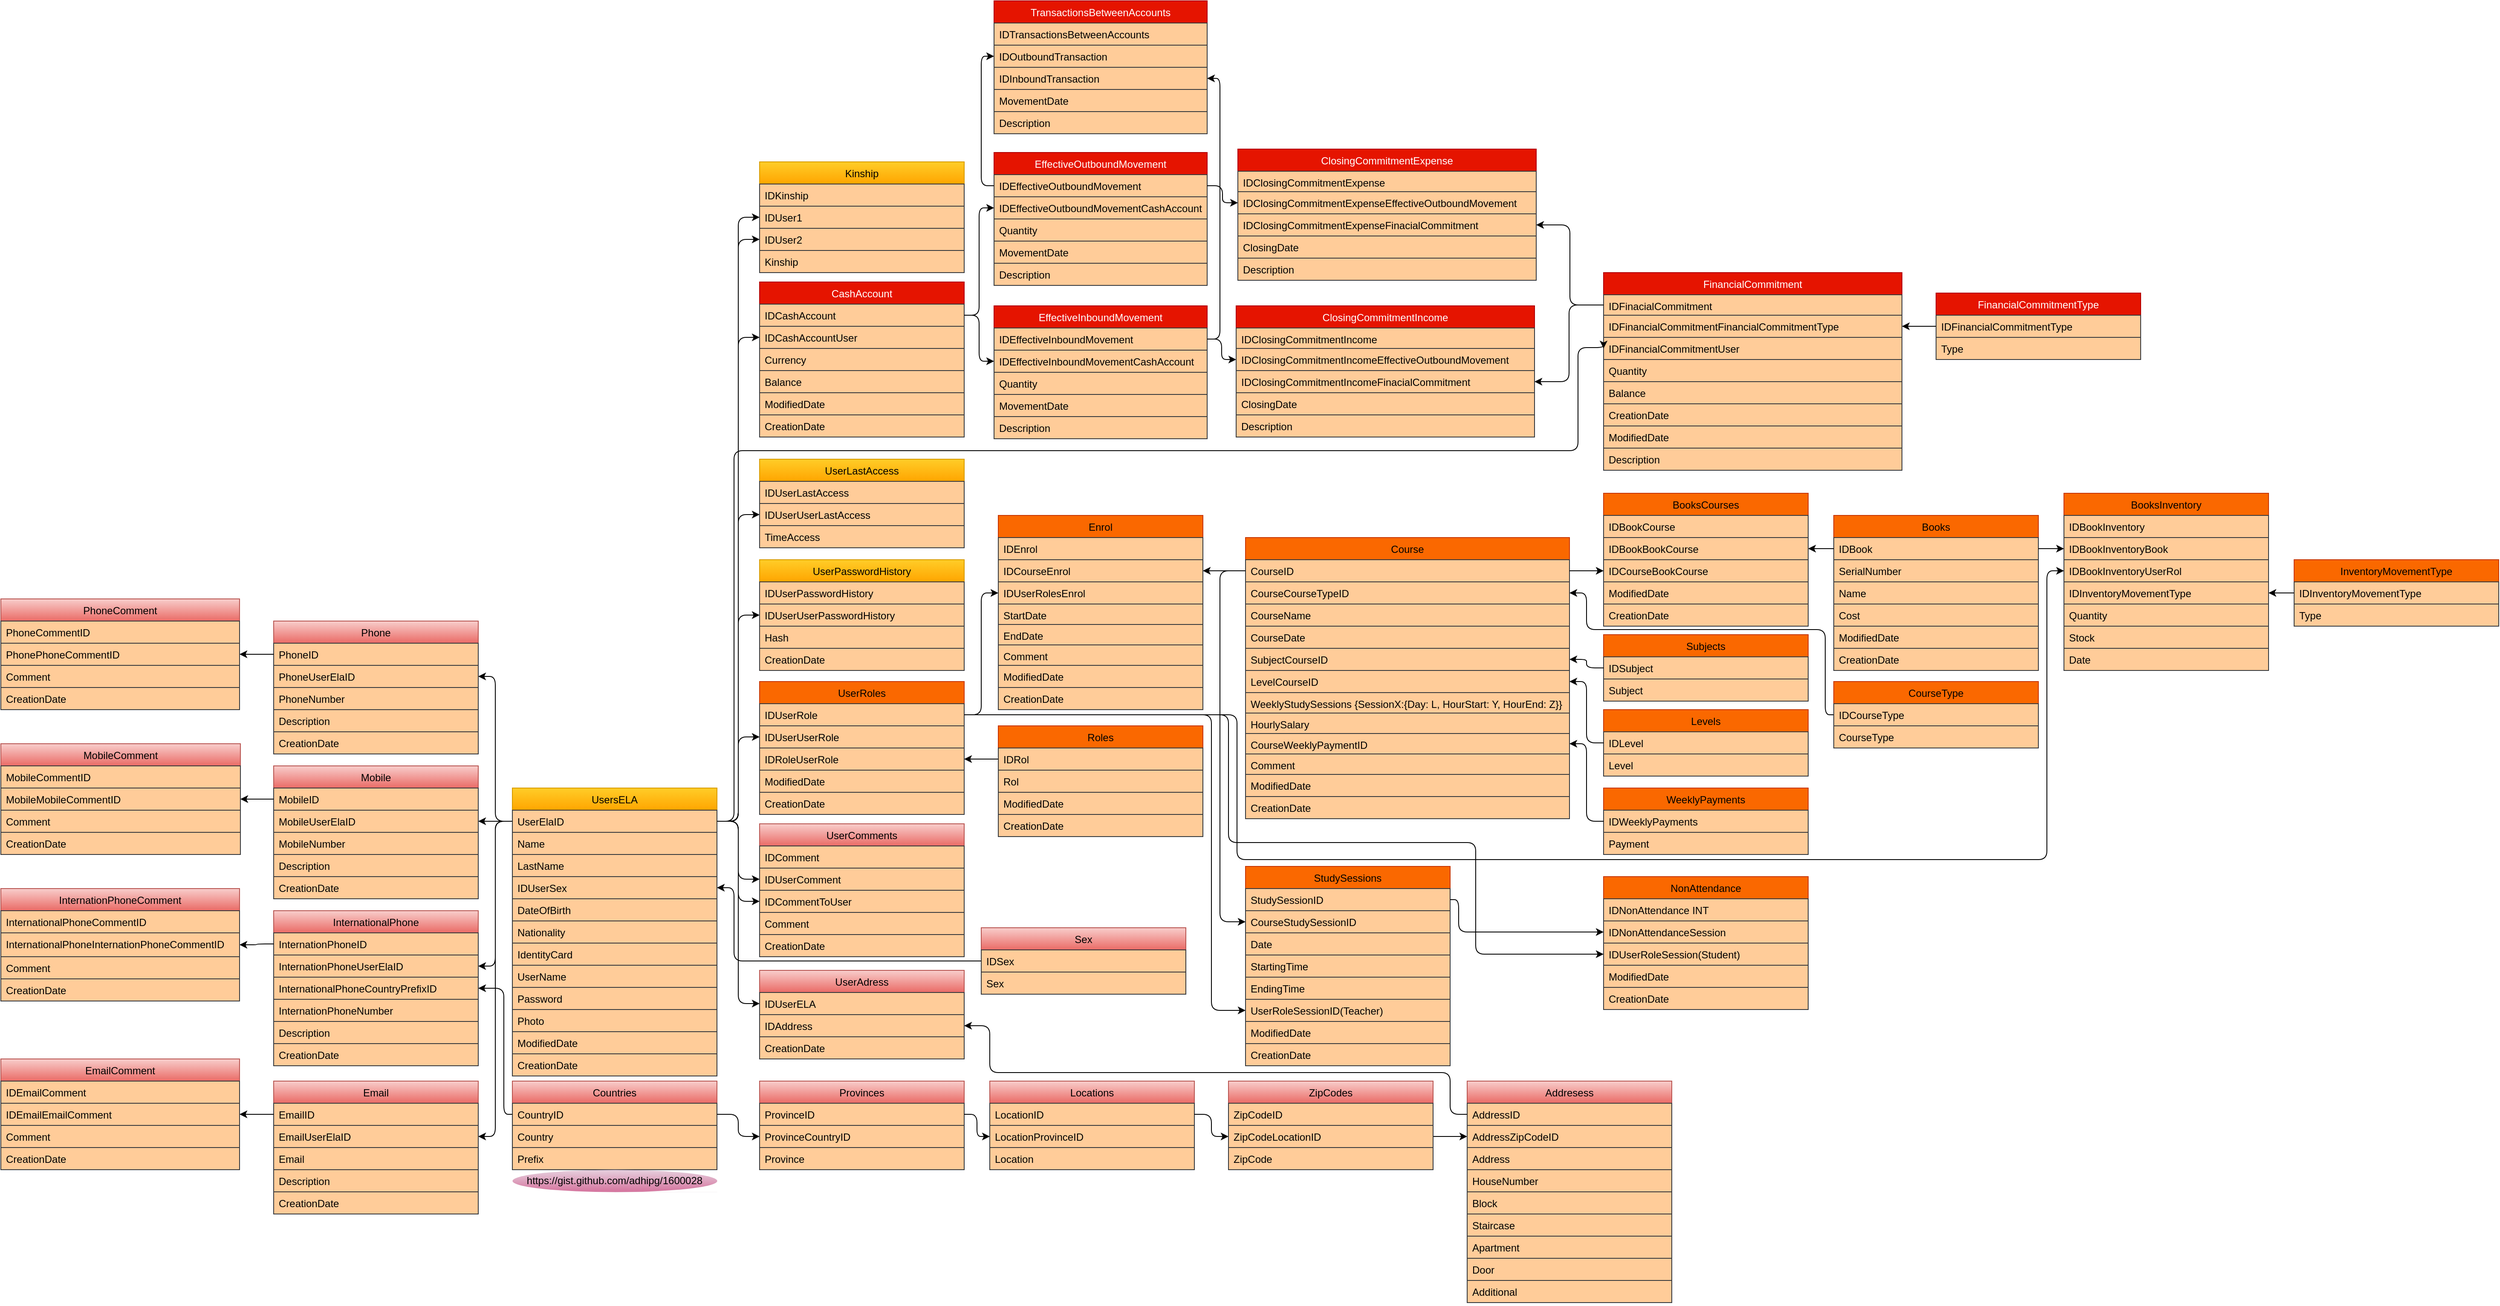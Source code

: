 <mxfile>
    <diagram id="P_5H0lzGQw27C4O0SpJU" name="Page-1">
        <mxGraphModel dx="2292" dy="1675" grid="1" gridSize="10" guides="1" tooltips="1" connect="1" arrows="1" fold="1" page="1" pageScale="1" pageWidth="850" pageHeight="1100" math="0" shadow="0">
            <root>
                <mxCell id="0"/>
                <mxCell id="1" parent="0"/>
                <mxCell id="3" value="UsersELA" style="swimlane;fontStyle=0;childLayout=stackLayout;horizontal=1;startSize=26;fillColor=#ffcd28;horizontalStack=0;resizeParent=1;resizeParentMax=0;resizeLast=0;collapsible=1;marginBottom=0;strokeColor=#d79b00;gradientColor=#ffa500;" parent="1" vertex="1">
                    <mxGeometry x="320" y="296" width="240" height="338" as="geometry"/>
                </mxCell>
                <mxCell id="4" value="UserElaID" style="text;strokeColor=#36393d;fillColor=#ffcc99;align=left;verticalAlign=top;spacingLeft=4;spacingRight=4;overflow=hidden;rotatable=0;points=[[0,0.5],[1,0.5]];portConstraint=eastwest;fontColor=#000000;" parent="3" vertex="1">
                    <mxGeometry y="26" width="240" height="26" as="geometry"/>
                </mxCell>
                <mxCell id="5" value="Name" style="text;strokeColor=#36393d;fillColor=#ffcc99;align=left;verticalAlign=top;spacingLeft=4;spacingRight=4;overflow=hidden;rotatable=0;points=[[0,0.5],[1,0.5]];portConstraint=eastwest;fontColor=#000000;" parent="3" vertex="1">
                    <mxGeometry y="52" width="240" height="26" as="geometry"/>
                </mxCell>
                <mxCell id="6" value="LastName" style="text;strokeColor=#36393d;fillColor=#ffcc99;align=left;verticalAlign=top;spacingLeft=4;spacingRight=4;overflow=hidden;rotatable=0;points=[[0,0.5],[1,0.5]];portConstraint=eastwest;fontColor=#000000;" parent="3" vertex="1">
                    <mxGeometry y="78" width="240" height="26" as="geometry"/>
                </mxCell>
                <mxCell id="9" value="IDUserSex" style="text;strokeColor=#36393d;fillColor=#ffcc99;align=left;verticalAlign=top;spacingLeft=4;spacingRight=4;overflow=hidden;rotatable=0;points=[[0,0.5],[1,0.5]];portConstraint=eastwest;fontColor=#000000;" parent="3" vertex="1">
                    <mxGeometry y="104" width="240" height="26" as="geometry"/>
                </mxCell>
                <mxCell id="10" value="DateOfBirth" style="text;strokeColor=#36393d;fillColor=#ffcc99;align=left;verticalAlign=top;spacingLeft=4;spacingRight=4;overflow=hidden;rotatable=0;points=[[0,0.5],[1,0.5]];portConstraint=eastwest;fontColor=#000000;" parent="3" vertex="1">
                    <mxGeometry y="130" width="240" height="26" as="geometry"/>
                </mxCell>
                <mxCell id="11" value="Nationality" style="text;strokeColor=#36393d;fillColor=#ffcc99;align=left;verticalAlign=top;spacingLeft=4;spacingRight=4;overflow=hidden;rotatable=0;points=[[0,0.5],[1,0.5]];portConstraint=eastwest;fontColor=#000000;" parent="3" vertex="1">
                    <mxGeometry y="156" width="240" height="26" as="geometry"/>
                </mxCell>
                <mxCell id="12" value="IdentityCard" style="text;strokeColor=#36393d;fillColor=#ffcc99;align=left;verticalAlign=top;spacingLeft=4;spacingRight=4;overflow=hidden;rotatable=0;points=[[0,0.5],[1,0.5]];portConstraint=eastwest;fontColor=#000000;" parent="3" vertex="1">
                    <mxGeometry y="182" width="240" height="26" as="geometry"/>
                </mxCell>
                <mxCell id="209" value="UserName" style="text;strokeColor=#36393d;fillColor=#ffcc99;align=left;verticalAlign=top;spacingLeft=4;spacingRight=4;overflow=hidden;rotatable=0;points=[[0,0.5],[1,0.5]];portConstraint=eastwest;fontColor=#000000;" parent="3" vertex="1">
                    <mxGeometry y="208" width="240" height="26" as="geometry"/>
                </mxCell>
                <mxCell id="210" value="Password" style="text;strokeColor=#36393d;fillColor=#ffcc99;align=left;verticalAlign=top;spacingLeft=4;spacingRight=4;overflow=hidden;rotatable=0;points=[[0,0.5],[1,0.5]];portConstraint=eastwest;fontColor=#000000;" parent="3" vertex="1">
                    <mxGeometry y="234" width="240" height="26" as="geometry"/>
                </mxCell>
                <mxCell id="13" value="Photo" style="text;strokeColor=#36393d;fillColor=#ffcc99;align=left;verticalAlign=top;spacingLeft=4;spacingRight=4;overflow=hidden;rotatable=0;points=[[0,0.5],[1,0.5]];portConstraint=eastwest;fontColor=#000000;" parent="3" vertex="1">
                    <mxGeometry y="260" width="240" height="26" as="geometry"/>
                </mxCell>
                <mxCell id="227" value="ModifiedDate" style="text;strokeColor=#36393d;fillColor=#ffcc99;align=left;verticalAlign=top;spacingLeft=4;spacingRight=4;overflow=hidden;rotatable=0;points=[[0,0.5],[1,0.5]];portConstraint=eastwest;fontColor=#000000;" parent="3" vertex="1">
                    <mxGeometry y="286" width="240" height="26" as="geometry"/>
                </mxCell>
                <mxCell id="14" value="CreationDate" style="text;strokeColor=#36393d;fillColor=#ffcc99;align=left;verticalAlign=top;spacingLeft=4;spacingRight=4;overflow=hidden;rotatable=0;points=[[0,0.5],[1,0.5]];portConstraint=eastwest;fontColor=#000000;" parent="3" vertex="1">
                    <mxGeometry y="312" width="240" height="26" as="geometry"/>
                </mxCell>
                <mxCell id="26" value="Phone" style="swimlane;fontStyle=0;childLayout=stackLayout;horizontal=1;startSize=26;fillColor=#f8cecc;horizontalStack=0;resizeParent=1;resizeParentMax=0;resizeLast=0;collapsible=1;marginBottom=0;strokeColor=#b85450;gradientColor=#ea6b66;" parent="1" vertex="1">
                    <mxGeometry x="40" y="100" width="240" height="156" as="geometry"/>
                </mxCell>
                <mxCell id="27" value="PhoneID" style="text;strokeColor=#36393d;fillColor=#ffcc99;align=left;verticalAlign=top;spacingLeft=4;spacingRight=4;overflow=hidden;rotatable=0;points=[[0,0.5],[1,0.5]];portConstraint=eastwest;fontColor=#000000;" parent="26" vertex="1">
                    <mxGeometry y="26" width="240" height="26" as="geometry"/>
                </mxCell>
                <mxCell id="28" value="PhoneUserElaID" style="text;strokeColor=#36393d;fillColor=#ffcc99;align=left;verticalAlign=top;spacingLeft=4;spacingRight=4;overflow=hidden;rotatable=0;points=[[0,0.5],[1,0.5]];portConstraint=eastwest;fontColor=#000000;" parent="26" vertex="1">
                    <mxGeometry y="52" width="240" height="26" as="geometry"/>
                </mxCell>
                <mxCell id="29" value="PhoneNumber" style="text;strokeColor=#36393d;fillColor=#ffcc99;align=left;verticalAlign=top;spacingLeft=4;spacingRight=4;overflow=hidden;rotatable=0;points=[[0,0.5],[1,0.5]];portConstraint=eastwest;fontColor=#000000;" parent="26" vertex="1">
                    <mxGeometry y="78" width="240" height="26" as="geometry"/>
                </mxCell>
                <mxCell id="31" value="Description" style="text;strokeColor=#36393d;fillColor=#ffcc99;align=left;verticalAlign=top;spacingLeft=4;spacingRight=4;overflow=hidden;rotatable=0;points=[[0,0.5],[1,0.5]];portConstraint=eastwest;fontColor=#000000;" parent="26" vertex="1">
                    <mxGeometry y="104" width="240" height="26" as="geometry"/>
                </mxCell>
                <mxCell id="30" value="CreationDate" style="text;strokeColor=#36393d;fillColor=#ffcc99;align=left;verticalAlign=top;spacingLeft=4;spacingRight=4;overflow=hidden;rotatable=0;points=[[0,0.5],[1,0.5]];portConstraint=eastwest;fontColor=#000000;" parent="26" vertex="1">
                    <mxGeometry y="130" width="240" height="26" as="geometry"/>
                </mxCell>
                <mxCell id="32" style="edgeStyle=orthogonalEdgeStyle;html=1;entryX=1;entryY=0.5;entryDx=0;entryDy=0;fontColor=#000000;" parent="1" source="4" target="28" edge="1">
                    <mxGeometry relative="1" as="geometry"/>
                </mxCell>
                <mxCell id="33" value="Mobile" style="swimlane;fontStyle=0;childLayout=stackLayout;horizontal=1;startSize=26;fillColor=#f8cecc;horizontalStack=0;resizeParent=1;resizeParentMax=0;resizeLast=0;collapsible=1;marginBottom=0;strokeColor=#b85450;gradientColor=#ea6b66;" parent="1" vertex="1">
                    <mxGeometry x="40" y="270" width="240" height="156" as="geometry"/>
                </mxCell>
                <mxCell id="34" value="MobileID" style="text;strokeColor=#36393d;fillColor=#ffcc99;align=left;verticalAlign=top;spacingLeft=4;spacingRight=4;overflow=hidden;rotatable=0;points=[[0,0.5],[1,0.5]];portConstraint=eastwest;fontColor=#000000;" parent="33" vertex="1">
                    <mxGeometry y="26" width="240" height="26" as="geometry"/>
                </mxCell>
                <mxCell id="35" value="MobileUserElaID" style="text;strokeColor=#36393d;fillColor=#ffcc99;align=left;verticalAlign=top;spacingLeft=4;spacingRight=4;overflow=hidden;rotatable=0;points=[[0,0.5],[1,0.5]];portConstraint=eastwest;fontColor=#000000;" parent="33" vertex="1">
                    <mxGeometry y="52" width="240" height="26" as="geometry"/>
                </mxCell>
                <mxCell id="36" value="MobileNumber" style="text;strokeColor=#36393d;fillColor=#ffcc99;align=left;verticalAlign=top;spacingLeft=4;spacingRight=4;overflow=hidden;rotatable=0;points=[[0,0.5],[1,0.5]];portConstraint=eastwest;fontColor=#000000;" parent="33" vertex="1">
                    <mxGeometry y="78" width="240" height="26" as="geometry"/>
                </mxCell>
                <mxCell id="37" value="Description" style="text;strokeColor=#36393d;fillColor=#ffcc99;align=left;verticalAlign=top;spacingLeft=4;spacingRight=4;overflow=hidden;rotatable=0;points=[[0,0.5],[1,0.5]];portConstraint=eastwest;fontColor=#000000;" parent="33" vertex="1">
                    <mxGeometry y="104" width="240" height="26" as="geometry"/>
                </mxCell>
                <mxCell id="38" value="CreationDate" style="text;strokeColor=#36393d;fillColor=#ffcc99;align=left;verticalAlign=top;spacingLeft=4;spacingRight=4;overflow=hidden;rotatable=0;points=[[0,0.5],[1,0.5]];portConstraint=eastwest;fontColor=#000000;" parent="33" vertex="1">
                    <mxGeometry y="130" width="240" height="26" as="geometry"/>
                </mxCell>
                <mxCell id="39" style="edgeStyle=orthogonalEdgeStyle;html=1;entryX=1;entryY=0.5;entryDx=0;entryDy=0;fontColor=#000000;" parent="1" source="4" target="35" edge="1">
                    <mxGeometry relative="1" as="geometry"/>
                </mxCell>
                <mxCell id="46" value="InternationalPhone" style="swimlane;fontStyle=0;childLayout=stackLayout;horizontal=1;startSize=26;fillColor=#f8cecc;horizontalStack=0;resizeParent=1;resizeParentMax=0;resizeLast=0;collapsible=1;marginBottom=0;strokeColor=#b85450;gradientColor=#ea6b66;" parent="1" vertex="1">
                    <mxGeometry x="40" y="440" width="240" height="182" as="geometry"/>
                </mxCell>
                <mxCell id="47" value="InternationPhoneID" style="text;strokeColor=#36393d;fillColor=#ffcc99;align=left;verticalAlign=top;spacingLeft=4;spacingRight=4;overflow=hidden;rotatable=0;points=[[0,0.5],[1,0.5]];portConstraint=eastwest;fontColor=#000000;" parent="46" vertex="1">
                    <mxGeometry y="26" width="240" height="26" as="geometry"/>
                </mxCell>
                <mxCell id="48" value="InternationPhoneUserElaID" style="text;strokeColor=#36393d;fillColor=#ffcc99;align=left;verticalAlign=top;spacingLeft=4;spacingRight=4;overflow=hidden;rotatable=0;points=[[0,0.5],[1,0.5]];portConstraint=eastwest;fontColor=#000000;" parent="46" vertex="1">
                    <mxGeometry y="52" width="240" height="26" as="geometry"/>
                </mxCell>
                <mxCell id="100" value="InternationalPhoneCountryPrefixID" style="text;strokeColor=#36393d;fillColor=#ffcc99;align=left;verticalAlign=top;spacingLeft=4;spacingRight=4;overflow=hidden;rotatable=0;points=[[0,0.5],[1,0.5]];portConstraint=eastwest;fontColor=#000000;" parent="46" vertex="1">
                    <mxGeometry y="78" width="240" height="26" as="geometry"/>
                </mxCell>
                <mxCell id="49" value="InternationPhoneNumber" style="text;strokeColor=#36393d;fillColor=#ffcc99;align=left;verticalAlign=top;spacingLeft=4;spacingRight=4;overflow=hidden;rotatable=0;points=[[0,0.5],[1,0.5]];portConstraint=eastwest;fontColor=#000000;" parent="46" vertex="1">
                    <mxGeometry y="104" width="240" height="26" as="geometry"/>
                </mxCell>
                <mxCell id="50" value="Description" style="text;strokeColor=#36393d;fillColor=#ffcc99;align=left;verticalAlign=top;spacingLeft=4;spacingRight=4;overflow=hidden;rotatable=0;points=[[0,0.5],[1,0.5]];portConstraint=eastwest;fontColor=#000000;" parent="46" vertex="1">
                    <mxGeometry y="130" width="240" height="26" as="geometry"/>
                </mxCell>
                <mxCell id="51" value="CreationDate" style="text;strokeColor=#36393d;fillColor=#ffcc99;align=left;verticalAlign=top;spacingLeft=4;spacingRight=4;overflow=hidden;rotatable=0;points=[[0,0.5],[1,0.5]];portConstraint=eastwest;fontColor=#000000;" parent="46" vertex="1">
                    <mxGeometry y="156" width="240" height="26" as="geometry"/>
                </mxCell>
                <mxCell id="52" style="edgeStyle=orthogonalEdgeStyle;html=1;entryX=1;entryY=0.5;entryDx=0;entryDy=0;fontColor=#000000;" parent="1" source="4" target="48" edge="1">
                    <mxGeometry relative="1" as="geometry"/>
                </mxCell>
                <mxCell id="53" value="Email" style="swimlane;fontStyle=0;childLayout=stackLayout;horizontal=1;startSize=26;fillColor=#f8cecc;horizontalStack=0;resizeParent=1;resizeParentMax=0;resizeLast=0;collapsible=1;marginBottom=0;strokeColor=#b85450;gradientColor=#ea6b66;" parent="1" vertex="1">
                    <mxGeometry x="40" y="640" width="240" height="156" as="geometry"/>
                </mxCell>
                <mxCell id="54" value="EmailID" style="text;strokeColor=#36393d;fillColor=#ffcc99;align=left;verticalAlign=top;spacingLeft=4;spacingRight=4;overflow=hidden;rotatable=0;points=[[0,0.5],[1,0.5]];portConstraint=eastwest;fontColor=#000000;" parent="53" vertex="1">
                    <mxGeometry y="26" width="240" height="26" as="geometry"/>
                </mxCell>
                <mxCell id="55" value="EmailUserElaID" style="text;strokeColor=#36393d;fillColor=#ffcc99;align=left;verticalAlign=top;spacingLeft=4;spacingRight=4;overflow=hidden;rotatable=0;points=[[0,0.5],[1,0.5]];portConstraint=eastwest;fontColor=#000000;" parent="53" vertex="1">
                    <mxGeometry y="52" width="240" height="26" as="geometry"/>
                </mxCell>
                <mxCell id="56" value="Email" style="text;strokeColor=#36393d;fillColor=#ffcc99;align=left;verticalAlign=top;spacingLeft=4;spacingRight=4;overflow=hidden;rotatable=0;points=[[0,0.5],[1,0.5]];portConstraint=eastwest;fontColor=#000000;" parent="53" vertex="1">
                    <mxGeometry y="78" width="240" height="26" as="geometry"/>
                </mxCell>
                <mxCell id="57" value="Description" style="text;strokeColor=#36393d;fillColor=#ffcc99;align=left;verticalAlign=top;spacingLeft=4;spacingRight=4;overflow=hidden;rotatable=0;points=[[0,0.5],[1,0.5]];portConstraint=eastwest;fontColor=#000000;" parent="53" vertex="1">
                    <mxGeometry y="104" width="240" height="26" as="geometry"/>
                </mxCell>
                <mxCell id="58" value="CreationDate" style="text;strokeColor=#36393d;fillColor=#ffcc99;align=left;verticalAlign=top;spacingLeft=4;spacingRight=4;overflow=hidden;rotatable=0;points=[[0,0.5],[1,0.5]];portConstraint=eastwest;fontColor=#000000;" parent="53" vertex="1">
                    <mxGeometry y="130" width="240" height="26" as="geometry"/>
                </mxCell>
                <mxCell id="59" style="edgeStyle=orthogonalEdgeStyle;html=1;entryX=1;entryY=0.5;entryDx=0;entryDy=0;fontColor=#000000;" parent="1" source="4" target="55" edge="1">
                    <mxGeometry relative="1" as="geometry"/>
                </mxCell>
                <mxCell id="62" value="PhoneComment" style="swimlane;fontStyle=0;childLayout=stackLayout;horizontal=1;startSize=26;fillColor=#f8cecc;horizontalStack=0;resizeParent=1;resizeParentMax=0;resizeLast=0;collapsible=1;marginBottom=0;strokeColor=#b85450;gradientColor=#ea6b66;" parent="1" vertex="1">
                    <mxGeometry x="-280" y="74" width="280" height="130" as="geometry"/>
                </mxCell>
                <mxCell id="63" value="PhoneCommentID" style="text;strokeColor=#36393d;fillColor=#ffcc99;align=left;verticalAlign=top;spacingLeft=4;spacingRight=4;overflow=hidden;rotatable=0;points=[[0,0.5],[1,0.5]];portConstraint=eastwest;fontColor=#000000;" parent="62" vertex="1">
                    <mxGeometry y="26" width="280" height="26" as="geometry"/>
                </mxCell>
                <mxCell id="65" value="PhonePhoneCommentID" style="text;strokeColor=#36393d;fillColor=#ffcc99;align=left;verticalAlign=top;spacingLeft=4;spacingRight=4;overflow=hidden;rotatable=0;points=[[0,0.5],[1,0.5]];portConstraint=eastwest;fontColor=#000000;" parent="62" vertex="1">
                    <mxGeometry y="52" width="280" height="26" as="geometry"/>
                </mxCell>
                <mxCell id="67" value="Comment" style="text;strokeColor=#36393d;fillColor=#ffcc99;align=left;verticalAlign=top;spacingLeft=4;spacingRight=4;overflow=hidden;rotatable=0;points=[[0,0.5],[1,0.5]];portConstraint=eastwest;fontColor=#000000;" parent="62" vertex="1">
                    <mxGeometry y="78" width="280" height="26" as="geometry"/>
                </mxCell>
                <mxCell id="68" value="CreationDate&#10;" style="text;strokeColor=#36393d;fillColor=#ffcc99;align=left;verticalAlign=top;spacingLeft=4;spacingRight=4;overflow=hidden;rotatable=0;points=[[0,0.5],[1,0.5]];portConstraint=eastwest;fontColor=#000000;" parent="62" vertex="1">
                    <mxGeometry y="104" width="280" height="26" as="geometry"/>
                </mxCell>
                <mxCell id="69" style="edgeStyle=orthogonalEdgeStyle;html=1;entryX=1;entryY=0.5;entryDx=0;entryDy=0;fontColor=#000000;" parent="1" source="27" target="62" edge="1">
                    <mxGeometry relative="1" as="geometry"/>
                </mxCell>
                <mxCell id="70" value="MobileComment" style="swimlane;fontStyle=0;childLayout=stackLayout;horizontal=1;startSize=26;fillColor=#f8cecc;horizontalStack=0;resizeParent=1;resizeParentMax=0;resizeLast=0;collapsible=1;marginBottom=0;strokeColor=#b85450;gradientColor=#ea6b66;" parent="1" vertex="1">
                    <mxGeometry x="-280" y="244" width="281" height="130" as="geometry"/>
                </mxCell>
                <mxCell id="71" value="MobileCommentID" style="text;strokeColor=#36393d;fillColor=#ffcc99;align=left;verticalAlign=top;spacingLeft=4;spacingRight=4;overflow=hidden;rotatable=0;points=[[0,0.5],[1,0.5]];portConstraint=eastwest;fontColor=#000000;" parent="70" vertex="1">
                    <mxGeometry y="26" width="281" height="26" as="geometry"/>
                </mxCell>
                <mxCell id="72" value="MobileMobileCommentID" style="text;strokeColor=#36393d;fillColor=#ffcc99;align=left;verticalAlign=top;spacingLeft=4;spacingRight=4;overflow=hidden;rotatable=0;points=[[0,0.5],[1,0.5]];portConstraint=eastwest;fontColor=#000000;" parent="70" vertex="1">
                    <mxGeometry y="52" width="281" height="26" as="geometry"/>
                </mxCell>
                <mxCell id="73" value="Comment" style="text;strokeColor=#36393d;fillColor=#ffcc99;align=left;verticalAlign=top;spacingLeft=4;spacingRight=4;overflow=hidden;rotatable=0;points=[[0,0.5],[1,0.5]];portConstraint=eastwest;fontColor=#000000;" parent="70" vertex="1">
                    <mxGeometry y="78" width="281" height="26" as="geometry"/>
                </mxCell>
                <mxCell id="74" value="CreationDate&#10;" style="text;strokeColor=#36393d;fillColor=#ffcc99;align=left;verticalAlign=top;spacingLeft=4;spacingRight=4;overflow=hidden;rotatable=0;points=[[0,0.5],[1,0.5]];portConstraint=eastwest;fontColor=#000000;" parent="70" vertex="1">
                    <mxGeometry y="104" width="281" height="26" as="geometry"/>
                </mxCell>
                <mxCell id="75" style="edgeStyle=orthogonalEdgeStyle;html=1;entryX=1;entryY=0.5;entryDx=0;entryDy=0;fontColor=#000000;" parent="1" source="34" target="70" edge="1">
                    <mxGeometry relative="1" as="geometry"/>
                </mxCell>
                <mxCell id="81" style="edgeStyle=orthogonalEdgeStyle;html=1;entryX=1;entryY=0.5;entryDx=0;entryDy=0;fontColor=#000000;" parent="1" source="47" target="84" edge="1">
                    <mxGeometry relative="1" as="geometry">
                        <mxPoint x="-50" y="479" as="targetPoint"/>
                    </mxGeometry>
                </mxCell>
                <mxCell id="82" value="InternationPhoneComment" style="swimlane;fontStyle=0;childLayout=stackLayout;horizontal=1;startSize=26;fillColor=#f8cecc;horizontalStack=0;resizeParent=1;resizeParentMax=0;resizeLast=0;collapsible=1;marginBottom=0;strokeColor=#b85450;gradientColor=#ea6b66;" parent="1" vertex="1">
                    <mxGeometry x="-280" y="414" width="280" height="132" as="geometry"/>
                </mxCell>
                <mxCell id="83" value="InternationalPhoneCommentID" style="text;strokeColor=#36393d;fillColor=#ffcc99;align=left;verticalAlign=top;spacingLeft=4;spacingRight=4;overflow=hidden;rotatable=0;points=[[0,0.5],[1,0.5]];portConstraint=eastwest;fontColor=#000000;" parent="82" vertex="1">
                    <mxGeometry y="26" width="280" height="26" as="geometry"/>
                </mxCell>
                <mxCell id="84" value="InternationalPhoneInternationPhoneCommentID" style="text;strokeColor=#36393d;fillColor=#ffcc99;align=left;verticalAlign=top;spacingLeft=4;spacingRight=4;overflow=hidden;rotatable=0;points=[[0,0.5],[1,0.5]];portConstraint=eastwest;fontColor=#000000;" parent="82" vertex="1">
                    <mxGeometry y="52" width="280" height="28" as="geometry"/>
                </mxCell>
                <mxCell id="85" value="Comment" style="text;strokeColor=#36393d;fillColor=#ffcc99;align=left;verticalAlign=top;spacingLeft=4;spacingRight=4;overflow=hidden;rotatable=0;points=[[0,0.5],[1,0.5]];portConstraint=eastwest;fontColor=#000000;" parent="82" vertex="1">
                    <mxGeometry y="80" width="280" height="26" as="geometry"/>
                </mxCell>
                <mxCell id="86" value="CreationDate&#10;" style="text;strokeColor=#36393d;fillColor=#ffcc99;align=left;verticalAlign=top;spacingLeft=4;spacingRight=4;overflow=hidden;rotatable=0;points=[[0,0.5],[1,0.5]];portConstraint=eastwest;fontColor=#000000;" parent="82" vertex="1">
                    <mxGeometry y="106" width="280" height="26" as="geometry"/>
                </mxCell>
                <mxCell id="94" value="EmailComment" style="swimlane;fontStyle=0;childLayout=stackLayout;horizontal=1;startSize=26;fillColor=#f8cecc;horizontalStack=0;resizeParent=1;resizeParentMax=0;resizeLast=0;collapsible=1;marginBottom=0;strokeColor=#b85450;gradientColor=#ea6b66;" parent="1" vertex="1">
                    <mxGeometry x="-280" y="614" width="280" height="130" as="geometry"/>
                </mxCell>
                <mxCell id="95" value="IDEmailComment" style="text;strokeColor=#36393d;fillColor=#ffcc99;align=left;verticalAlign=top;spacingLeft=4;spacingRight=4;overflow=hidden;rotatable=0;points=[[0,0.5],[1,0.5]];portConstraint=eastwest;fontColor=#000000;" parent="94" vertex="1">
                    <mxGeometry y="26" width="280" height="26" as="geometry"/>
                </mxCell>
                <mxCell id="96" value="IDEmailEmailComment" style="text;strokeColor=#36393d;fillColor=#ffcc99;align=left;verticalAlign=top;spacingLeft=4;spacingRight=4;overflow=hidden;rotatable=0;points=[[0,0.5],[1,0.5]];portConstraint=eastwest;fontColor=#000000;" parent="94" vertex="1">
                    <mxGeometry y="52" width="280" height="26" as="geometry"/>
                </mxCell>
                <mxCell id="97" value="Comment" style="text;strokeColor=#36393d;fillColor=#ffcc99;align=left;verticalAlign=top;spacingLeft=4;spacingRight=4;overflow=hidden;rotatable=0;points=[[0,0.5],[1,0.5]];portConstraint=eastwest;fontColor=#000000;" parent="94" vertex="1">
                    <mxGeometry y="78" width="280" height="26" as="geometry"/>
                </mxCell>
                <mxCell id="98" value="CreationDate&#10;" style="text;strokeColor=#36393d;fillColor=#ffcc99;align=left;verticalAlign=top;spacingLeft=4;spacingRight=4;overflow=hidden;rotatable=0;points=[[0,0.5],[1,0.5]];portConstraint=eastwest;fontColor=#000000;" parent="94" vertex="1">
                    <mxGeometry y="104" width="280" height="26" as="geometry"/>
                </mxCell>
                <mxCell id="99" style="edgeStyle=orthogonalEdgeStyle;html=1;entryX=1;entryY=0.5;entryDx=0;entryDy=0;fontColor=#000000;" parent="1" source="54" target="94" edge="1">
                    <mxGeometry relative="1" as="geometry"/>
                </mxCell>
                <mxCell id="101" value="Countries" style="swimlane;fontStyle=0;childLayout=stackLayout;horizontal=1;startSize=26;fillColor=#f8cecc;horizontalStack=0;resizeParent=1;resizeParentMax=0;resizeLast=0;collapsible=1;marginBottom=0;strokeColor=#b85450;gradientColor=#ea6b66;" parent="1" vertex="1">
                    <mxGeometry x="320" y="640" width="240" height="104" as="geometry"/>
                </mxCell>
                <mxCell id="102" value="CountryID" style="text;strokeColor=#36393d;fillColor=#ffcc99;align=left;verticalAlign=top;spacingLeft=4;spacingRight=4;overflow=hidden;rotatable=0;points=[[0,0.5],[1,0.5]];portConstraint=eastwest;fontColor=#000000;" parent="101" vertex="1">
                    <mxGeometry y="26" width="240" height="26" as="geometry"/>
                </mxCell>
                <mxCell id="103" value="Country" style="text;strokeColor=#36393d;fillColor=#ffcc99;align=left;verticalAlign=top;spacingLeft=4;spacingRight=4;overflow=hidden;rotatable=0;points=[[0,0.5],[1,0.5]];portConstraint=eastwest;fontColor=#000000;" parent="101" vertex="1">
                    <mxGeometry y="52" width="240" height="26" as="geometry"/>
                </mxCell>
                <mxCell id="148" value="Prefix" style="text;strokeColor=#36393d;fillColor=#ffcc99;align=left;verticalAlign=top;spacingLeft=4;spacingRight=4;overflow=hidden;rotatable=0;points=[[0,0.5],[1,0.5]];portConstraint=eastwest;fontColor=#000000;" parent="101" vertex="1">
                    <mxGeometry y="78" width="240" height="26" as="geometry"/>
                </mxCell>
                <mxCell id="108" style="edgeStyle=orthogonalEdgeStyle;html=1;fontColor=#000000;exitX=0;exitY=0.5;exitDx=0;exitDy=0;" parent="1" source="102" target="100" edge="1">
                    <mxGeometry relative="1" as="geometry">
                        <mxPoint x="400" y="679" as="sourcePoint"/>
                        <Array as="points">
                            <mxPoint x="310" y="679"/>
                            <mxPoint x="310" y="531"/>
                        </Array>
                    </mxGeometry>
                </mxCell>
                <mxCell id="111" value="https://gist.github.com/adhipg/1600028" style="shape=tapeData;whiteSpace=wrap;html=1;perimeter=ellipsePerimeter;fillColor=#e6d0de;strokeWidth=0;gradientColor=#d5739d;strokeColor=#996185;fontColor=#000000;" parent="1" vertex="1">
                    <mxGeometry x="320" y="744" width="240" height="26" as="geometry"/>
                </mxCell>
                <mxCell id="112" value="Provinces" style="swimlane;fontStyle=0;childLayout=stackLayout;horizontal=1;startSize=26;fillColor=#f8cecc;horizontalStack=0;resizeParent=1;resizeParentMax=0;resizeLast=0;collapsible=1;marginBottom=0;strokeColor=#b85450;gradientColor=#ea6b66;" parent="1" vertex="1">
                    <mxGeometry x="610" y="640" width="240" height="104" as="geometry"/>
                </mxCell>
                <mxCell id="113" value="ProvinceID" style="text;strokeColor=#36393d;fillColor=#ffcc99;align=left;verticalAlign=top;spacingLeft=4;spacingRight=4;overflow=hidden;rotatable=0;points=[[0,0.5],[1,0.5]];portConstraint=eastwest;fontColor=#000000;" parent="112" vertex="1">
                    <mxGeometry y="26" width="240" height="26" as="geometry"/>
                </mxCell>
                <mxCell id="114" value="ProvinceCountryID" style="text;strokeColor=#36393d;fillColor=#ffcc99;align=left;verticalAlign=top;spacingLeft=4;spacingRight=4;overflow=hidden;rotatable=0;points=[[0,0.5],[1,0.5]];portConstraint=eastwest;fontColor=#000000;" parent="112" vertex="1">
                    <mxGeometry y="52" width="240" height="26" as="geometry"/>
                </mxCell>
                <mxCell id="115" value="Province" style="text;strokeColor=#36393d;fillColor=#ffcc99;align=left;verticalAlign=top;spacingLeft=4;spacingRight=4;overflow=hidden;rotatable=0;points=[[0,0.5],[1,0.5]];portConstraint=eastwest;fontColor=#000000;" parent="112" vertex="1">
                    <mxGeometry y="78" width="240" height="26" as="geometry"/>
                </mxCell>
                <mxCell id="116" style="edgeStyle=orthogonalEdgeStyle;html=1;fontColor=#000000;" parent="1" source="102" target="114" edge="1">
                    <mxGeometry relative="1" as="geometry"/>
                </mxCell>
                <mxCell id="117" value="Locations" style="swimlane;fontStyle=0;childLayout=stackLayout;horizontal=1;startSize=26;fillColor=#f8cecc;horizontalStack=0;resizeParent=1;resizeParentMax=0;resizeLast=0;collapsible=1;marginBottom=0;strokeColor=#b85450;gradientColor=#ea6b66;" parent="1" vertex="1">
                    <mxGeometry x="880" y="640" width="240" height="104" as="geometry"/>
                </mxCell>
                <mxCell id="118" value="LocationID" style="text;strokeColor=#36393d;fillColor=#ffcc99;align=left;verticalAlign=top;spacingLeft=4;spacingRight=4;overflow=hidden;rotatable=0;points=[[0,0.5],[1,0.5]];portConstraint=eastwest;fontColor=#000000;" parent="117" vertex="1">
                    <mxGeometry y="26" width="240" height="26" as="geometry"/>
                </mxCell>
                <mxCell id="119" value="LocationProvinceID" style="text;strokeColor=#36393d;fillColor=#ffcc99;align=left;verticalAlign=top;spacingLeft=4;spacingRight=4;overflow=hidden;rotatable=0;points=[[0,0.5],[1,0.5]];portConstraint=eastwest;fontColor=#000000;" parent="117" vertex="1">
                    <mxGeometry y="52" width="240" height="26" as="geometry"/>
                </mxCell>
                <mxCell id="120" value="Location" style="text;strokeColor=#36393d;fillColor=#ffcc99;align=left;verticalAlign=top;spacingLeft=4;spacingRight=4;overflow=hidden;rotatable=0;points=[[0,0.5],[1,0.5]];portConstraint=eastwest;fontColor=#000000;" parent="117" vertex="1">
                    <mxGeometry y="78" width="240" height="26" as="geometry"/>
                </mxCell>
                <mxCell id="121" style="edgeStyle=orthogonalEdgeStyle;html=1;entryX=0;entryY=0.5;entryDx=0;entryDy=0;fontColor=#000000;" parent="1" source="113" target="119" edge="1">
                    <mxGeometry relative="1" as="geometry"/>
                </mxCell>
                <mxCell id="144" style="edgeStyle=orthogonalEdgeStyle;html=1;entryX=0;entryY=0.25;entryDx=0;entryDy=0;fontColor=#000000;exitX=1;exitY=0.5;exitDx=0;exitDy=0;" parent="1" source="125" target="128" edge="1">
                    <mxGeometry relative="1" as="geometry"/>
                </mxCell>
                <mxCell id="123" value="ZipCodes" style="swimlane;fontStyle=0;childLayout=stackLayout;horizontal=1;startSize=26;fillColor=#f8cecc;horizontalStack=0;resizeParent=1;resizeParentMax=0;resizeLast=0;collapsible=1;marginBottom=0;strokeColor=#b85450;gradientColor=#ea6b66;" parent="1" vertex="1">
                    <mxGeometry x="1160" y="640" width="240" height="104" as="geometry">
                        <mxRectangle x="1160" y="640" width="80" height="26" as="alternateBounds"/>
                    </mxGeometry>
                </mxCell>
                <mxCell id="124" value="ZipCodeID" style="text;strokeColor=#36393d;fillColor=#ffcc99;align=left;verticalAlign=top;spacingLeft=4;spacingRight=4;overflow=hidden;rotatable=0;points=[[0,0.5],[1,0.5]];portConstraint=eastwest;fontColor=#000000;" parent="123" vertex="1">
                    <mxGeometry y="26" width="240" height="26" as="geometry"/>
                </mxCell>
                <mxCell id="125" value="ZipCodeLocationID" style="text;strokeColor=#36393d;fillColor=#ffcc99;align=left;verticalAlign=top;spacingLeft=4;spacingRight=4;overflow=hidden;rotatable=0;points=[[0,0.5],[1,0.5]];portConstraint=eastwest;fontColor=#000000;" parent="123" vertex="1">
                    <mxGeometry y="52" width="240" height="26" as="geometry"/>
                </mxCell>
                <mxCell id="126" value="ZipCode" style="text;strokeColor=#36393d;fillColor=#ffcc99;align=left;verticalAlign=top;spacingLeft=4;spacingRight=4;overflow=hidden;rotatable=0;points=[[0,0.5],[1,0.5]];portConstraint=eastwest;fontColor=#000000;" parent="123" vertex="1">
                    <mxGeometry y="78" width="240" height="26" as="geometry"/>
                </mxCell>
                <mxCell id="127" style="edgeStyle=orthogonalEdgeStyle;html=1;entryX=0;entryY=0.5;entryDx=0;entryDy=0;fontColor=#000000;" parent="1" source="118" target="125" edge="1">
                    <mxGeometry relative="1" as="geometry"/>
                </mxCell>
                <mxCell id="128" value="Addresess" style="swimlane;fontStyle=0;childLayout=stackLayout;horizontal=1;startSize=26;fillColor=#f8cecc;horizontalStack=0;resizeParent=1;resizeParentMax=0;resizeLast=0;collapsible=1;marginBottom=0;strokeColor=#b85450;gradientColor=#ea6b66;" parent="1" vertex="1">
                    <mxGeometry x="1440" y="640" width="240" height="260" as="geometry"/>
                </mxCell>
                <mxCell id="129" value="AddressID" style="text;strokeColor=#36393d;fillColor=#ffcc99;align=left;verticalAlign=top;spacingLeft=4;spacingRight=4;overflow=hidden;rotatable=0;points=[[0,0.5],[1,0.5]];portConstraint=eastwest;fontColor=#000000;" parent="128" vertex="1">
                    <mxGeometry y="26" width="240" height="26" as="geometry"/>
                </mxCell>
                <mxCell id="130" value="AddressZipCodeID" style="text;strokeColor=#36393d;fillColor=#ffcc99;align=left;verticalAlign=top;spacingLeft=4;spacingRight=4;overflow=hidden;rotatable=0;points=[[0,0.5],[1,0.5]];portConstraint=eastwest;fontColor=#000000;" parent="128" vertex="1">
                    <mxGeometry y="52" width="240" height="26" as="geometry"/>
                </mxCell>
                <mxCell id="131" value="Address" style="text;strokeColor=#36393d;fillColor=#ffcc99;align=left;verticalAlign=top;spacingLeft=4;spacingRight=4;overflow=hidden;rotatable=0;points=[[0,0.5],[1,0.5]];portConstraint=eastwest;fontColor=#000000;" parent="128" vertex="1">
                    <mxGeometry y="78" width="240" height="26" as="geometry"/>
                </mxCell>
                <mxCell id="136" value="HouseNumber" style="text;strokeColor=#36393d;fillColor=#ffcc99;align=left;verticalAlign=top;spacingLeft=4;spacingRight=4;overflow=hidden;rotatable=0;points=[[0,0.5],[1,0.5]];portConstraint=eastwest;fontColor=#000000;" parent="128" vertex="1">
                    <mxGeometry y="104" width="240" height="26" as="geometry"/>
                </mxCell>
                <mxCell id="139" value="Block" style="text;strokeColor=#36393d;fillColor=#ffcc99;align=left;verticalAlign=top;spacingLeft=4;spacingRight=4;overflow=hidden;rotatable=0;points=[[0,0.5],[1,0.5]];portConstraint=eastwest;fontColor=#000000;" parent="128" vertex="1">
                    <mxGeometry y="130" width="240" height="26" as="geometry"/>
                </mxCell>
                <mxCell id="140" value="Staircase" style="text;strokeColor=#36393d;fillColor=#ffcc99;align=left;verticalAlign=top;spacingLeft=4;spacingRight=4;overflow=hidden;rotatable=0;points=[[0,0.5],[1,0.5]];portConstraint=eastwest;fontColor=#000000;" parent="128" vertex="1">
                    <mxGeometry y="156" width="240" height="26" as="geometry"/>
                </mxCell>
                <mxCell id="141" value="Apartment" style="text;strokeColor=#36393d;fillColor=#ffcc99;align=left;verticalAlign=top;spacingLeft=4;spacingRight=4;overflow=hidden;rotatable=0;points=[[0,0.5],[1,0.5]];portConstraint=eastwest;fontColor=#000000;" parent="128" vertex="1">
                    <mxGeometry y="182" width="240" height="26" as="geometry"/>
                </mxCell>
                <mxCell id="142" value="Door" style="text;strokeColor=#36393d;fillColor=#ffcc99;align=left;verticalAlign=top;spacingLeft=4;spacingRight=4;overflow=hidden;rotatable=0;points=[[0,0.5],[1,0.5]];portConstraint=eastwest;fontColor=#000000;" parent="128" vertex="1">
                    <mxGeometry y="208" width="240" height="26" as="geometry"/>
                </mxCell>
                <mxCell id="143" value="Additional" style="text;strokeColor=#36393d;fillColor=#ffcc99;align=left;verticalAlign=top;spacingLeft=4;spacingRight=4;overflow=hidden;rotatable=0;points=[[0,0.5],[1,0.5]];portConstraint=eastwest;fontColor=#000000;" parent="128" vertex="1">
                    <mxGeometry y="234" width="240" height="26" as="geometry"/>
                </mxCell>
                <mxCell id="145" value="UserAdress" style="swimlane;fontStyle=0;childLayout=stackLayout;horizontal=1;startSize=26;fillColor=#f8cecc;horizontalStack=0;resizeParent=1;resizeParentMax=0;resizeLast=0;collapsible=1;marginBottom=0;strokeColor=#b85450;gradientColor=#ea6b66;" parent="1" vertex="1">
                    <mxGeometry x="610" y="510" width="240" height="104" as="geometry"/>
                </mxCell>
                <mxCell id="146" value="IDUserELA" style="text;strokeColor=#36393d;fillColor=#ffcc99;align=left;verticalAlign=top;spacingLeft=4;spacingRight=4;overflow=hidden;rotatable=0;points=[[0,0.5],[1,0.5]];portConstraint=eastwest;fontColor=#000000;" parent="145" vertex="1">
                    <mxGeometry y="26" width="240" height="26" as="geometry"/>
                </mxCell>
                <mxCell id="147" value="IDAddress" style="text;strokeColor=#36393d;fillColor=#ffcc99;align=left;verticalAlign=top;spacingLeft=4;spacingRight=4;overflow=hidden;rotatable=0;points=[[0,0.5],[1,0.5]];portConstraint=eastwest;fontColor=#000000;" parent="145" vertex="1">
                    <mxGeometry y="52" width="240" height="26" as="geometry"/>
                </mxCell>
                <mxCell id="151" value="CreationDate" style="text;strokeColor=#36393d;fillColor=#ffcc99;align=left;verticalAlign=top;spacingLeft=4;spacingRight=4;overflow=hidden;rotatable=0;points=[[0,0.5],[1,0.5]];portConstraint=eastwest;fontColor=#000000;" parent="145" vertex="1">
                    <mxGeometry y="78" width="240" height="26" as="geometry"/>
                </mxCell>
                <mxCell id="149" style="edgeStyle=orthogonalEdgeStyle;html=1;entryX=1;entryY=0.5;entryDx=0;entryDy=0;fontColor=#000000;exitX=0;exitY=0.5;exitDx=0;exitDy=0;" parent="1" source="129" target="147" edge="1">
                    <mxGeometry relative="1" as="geometry">
                        <Array as="points">
                            <mxPoint x="1420" y="679"/>
                            <mxPoint x="1420" y="630"/>
                            <mxPoint x="880" y="630"/>
                            <mxPoint x="880" y="575"/>
                        </Array>
                    </mxGeometry>
                </mxCell>
                <mxCell id="150" style="edgeStyle=orthogonalEdgeStyle;html=1;entryX=0;entryY=0.5;entryDx=0;entryDy=0;fontColor=#000000;" parent="1" source="4" target="146" edge="1">
                    <mxGeometry relative="1" as="geometry"/>
                </mxCell>
                <mxCell id="154" value="UserComments" style="swimlane;fontStyle=0;childLayout=stackLayout;horizontal=1;startSize=26;fillColor=#f8cecc;horizontalStack=0;resizeParent=1;resizeParentMax=0;resizeLast=0;collapsible=1;marginBottom=0;strokeColor=#b85450;glass=0;gradientColor=#ea6b66;" parent="1" vertex="1">
                    <mxGeometry x="610" y="338" width="240" height="156" as="geometry">
                        <mxRectangle x="600" y="336" width="120" height="26" as="alternateBounds"/>
                    </mxGeometry>
                </mxCell>
                <mxCell id="155" value="IDComment" style="text;strokeColor=#36393d;fillColor=#ffcc99;align=left;verticalAlign=top;spacingLeft=4;spacingRight=4;overflow=hidden;rotatable=0;points=[[0,0.5],[1,0.5]];portConstraint=eastwest;fontColor=#000000;" parent="154" vertex="1">
                    <mxGeometry y="26" width="240" height="26" as="geometry"/>
                </mxCell>
                <mxCell id="156" value="IDUserComment" style="text;strokeColor=#36393d;fillColor=#ffcc99;align=left;verticalAlign=top;spacingLeft=4;spacingRight=4;overflow=hidden;rotatable=0;points=[[0,0.5],[1,0.5]];portConstraint=eastwest;fontColor=#000000;" parent="154" vertex="1">
                    <mxGeometry y="52" width="240" height="26" as="geometry"/>
                </mxCell>
                <mxCell id="158" value="IDCommentToUser" style="text;strokeColor=#36393d;fillColor=#ffcc99;align=left;verticalAlign=top;spacingLeft=4;spacingRight=4;overflow=hidden;rotatable=0;points=[[0,0.5],[1,0.5]];portConstraint=eastwest;fontColor=#000000;" parent="154" vertex="1">
                    <mxGeometry y="78" width="240" height="26" as="geometry"/>
                </mxCell>
                <mxCell id="160" value="Comment" style="text;strokeColor=#36393d;fillColor=#ffcc99;align=left;verticalAlign=top;spacingLeft=4;spacingRight=4;overflow=hidden;rotatable=0;points=[[0,0.5],[1,0.5]];portConstraint=eastwest;fontColor=#000000;" parent="154" vertex="1">
                    <mxGeometry y="104" width="240" height="26" as="geometry"/>
                </mxCell>
                <mxCell id="161" value="CreationDate" style="text;strokeColor=#36393d;fillColor=#ffcc99;align=left;verticalAlign=top;spacingLeft=4;spacingRight=4;overflow=hidden;rotatable=0;points=[[0,0.5],[1,0.5]];portConstraint=eastwest;fontColor=#000000;" parent="154" vertex="1">
                    <mxGeometry y="130" width="240" height="26" as="geometry"/>
                </mxCell>
                <mxCell id="157" style="edgeStyle=orthogonalEdgeStyle;html=1;entryX=0;entryY=0.5;entryDx=0;entryDy=0;fontColor=#000000;" parent="1" source="4" target="156" edge="1">
                    <mxGeometry relative="1" as="geometry"/>
                </mxCell>
                <mxCell id="159" style="edgeStyle=orthogonalEdgeStyle;html=1;entryX=0;entryY=0.5;entryDx=0;entryDy=0;fontColor=#000000;" parent="1" source="4" target="158" edge="1">
                    <mxGeometry relative="1" as="geometry"/>
                </mxCell>
                <mxCell id="163" value="Roles" style="swimlane;fontStyle=0;childLayout=stackLayout;horizontal=1;startSize=26;fillColor=#fa6800;horizontalStack=0;resizeParent=1;resizeParentMax=0;resizeLast=0;collapsible=1;marginBottom=0;strokeColor=#C73500;fontColor=#000000;" parent="1" vertex="1">
                    <mxGeometry x="890" y="223" width="240" height="130" as="geometry"/>
                </mxCell>
                <mxCell id="165" value="IDRol" style="text;strokeColor=#36393d;fillColor=#ffcc99;align=left;verticalAlign=top;spacingLeft=4;spacingRight=4;overflow=hidden;rotatable=0;points=[[0,0.5],[1,0.5]];portConstraint=eastwest;fontColor=#000000;" parent="163" vertex="1">
                    <mxGeometry y="26" width="240" height="26" as="geometry"/>
                </mxCell>
                <mxCell id="187" value="Rol" style="text;strokeColor=#36393d;fillColor=#ffcc99;align=left;verticalAlign=top;spacingLeft=4;spacingRight=4;overflow=hidden;rotatable=0;points=[[0,0.5],[1,0.5]];portConstraint=eastwest;fontColor=#000000;" parent="163" vertex="1">
                    <mxGeometry y="52" width="240" height="26" as="geometry"/>
                </mxCell>
                <mxCell id="175" value="ModifiedDate" style="text;strokeColor=#36393d;fillColor=#ffcc99;align=left;verticalAlign=top;spacingLeft=4;spacingRight=4;overflow=hidden;rotatable=0;points=[[0,0.5],[1,0.5]];portConstraint=eastwest;fontColor=#000000;" parent="163" vertex="1">
                    <mxGeometry y="78" width="240" height="26" as="geometry"/>
                </mxCell>
                <mxCell id="204" value="CreationDate" style="text;strokeColor=#36393d;fillColor=#ffcc99;align=left;verticalAlign=top;spacingLeft=4;spacingRight=4;overflow=hidden;rotatable=0;points=[[0,0.5],[1,0.5]];portConstraint=eastwest;fontColor=#000000;" parent="163" vertex="1">
                    <mxGeometry y="104" width="240" height="26" as="geometry"/>
                </mxCell>
                <mxCell id="179" value="Course" style="swimlane;fontStyle=0;childLayout=stackLayout;horizontal=1;startSize=26;fillColor=#fa6800;horizontalStack=0;resizeParent=1;resizeParentMax=0;resizeLast=0;collapsible=1;marginBottom=0;strokeColor=#C73500;glass=0;fontColor=#000000;" parent="1" vertex="1">
                    <mxGeometry x="1180" y="2" width="380" height="330" as="geometry"/>
                </mxCell>
                <mxCell id="180" value="CourseID" style="text;strokeColor=#36393d;fillColor=#ffcc99;align=left;verticalAlign=top;spacingLeft=4;spacingRight=4;overflow=hidden;rotatable=0;points=[[0,0.5],[1,0.5]];portConstraint=eastwest;fontColor=#000000;" parent="179" vertex="1">
                    <mxGeometry y="26" width="380" height="26" as="geometry"/>
                </mxCell>
                <mxCell id="258" value="CourseCourseTypeID" style="text;strokeColor=#36393d;fillColor=#ffcc99;align=left;verticalAlign=top;spacingLeft=4;spacingRight=4;overflow=hidden;rotatable=0;points=[[0,0.5],[1,0.5]];portConstraint=eastwest;fontColor=#000000;" parent="179" vertex="1">
                    <mxGeometry y="52" width="380" height="26" as="geometry"/>
                </mxCell>
                <mxCell id="181" value="CourseName" style="text;strokeColor=#36393d;fillColor=#ffcc99;align=left;verticalAlign=top;spacingLeft=4;spacingRight=4;overflow=hidden;rotatable=0;points=[[0,0.5],[1,0.5]];portConstraint=eastwest;fontColor=#000000;" parent="179" vertex="1">
                    <mxGeometry y="78" width="380" height="26" as="geometry"/>
                </mxCell>
                <mxCell id="184" value="CourseDate" style="text;strokeColor=#36393d;fillColor=#ffcc99;align=left;verticalAlign=top;spacingLeft=4;spacingRight=4;overflow=hidden;rotatable=0;points=[[0,0.5],[1,0.5]];portConstraint=eastwest;fontColor=#000000;fontStyle=0" parent="179" vertex="1">
                    <mxGeometry y="104" width="380" height="26" as="geometry"/>
                </mxCell>
                <mxCell id="185" value="SubjectCourseID" style="text;strokeColor=#36393d;fillColor=#ffcc99;align=left;verticalAlign=top;spacingLeft=4;spacingRight=4;overflow=hidden;rotatable=0;points=[[0,0.5],[1,0.5]];portConstraint=eastwest;fontColor=#000000;" parent="179" vertex="1">
                    <mxGeometry y="130" width="380" height="26" as="geometry"/>
                </mxCell>
                <mxCell id="186" value="LevelCourseID" style="text;strokeColor=#36393d;fillColor=#ffcc99;align=left;verticalAlign=top;spacingLeft=4;spacingRight=4;overflow=hidden;rotatable=0;points=[[0,0.5],[1,0.5]];portConstraint=eastwest;fontColor=#000000;" parent="179" vertex="1">
                    <mxGeometry y="156" width="380" height="26" as="geometry"/>
                </mxCell>
                <mxCell id="225" value="WeeklyStudySessions {SessionX:{Day: L, HourStart: Y, HourEnd: Z}}" style="text;strokeColor=#36393d;fillColor=#ffcc99;align=left;verticalAlign=top;spacingLeft=4;spacingRight=4;overflow=hidden;rotatable=0;points=[[0,0.5],[1,0.5]];portConstraint=eastwest;fontColor=#000000;" parent="179" vertex="1">
                    <mxGeometry y="182" width="380" height="24" as="geometry"/>
                </mxCell>
                <mxCell id="386" value="HourlySalary" style="text;strokeColor=#36393d;fillColor=#ffcc99;align=left;verticalAlign=top;spacingLeft=4;spacingRight=4;overflow=hidden;rotatable=0;points=[[0,0.5],[1,0.5]];portConstraint=eastwest;fontColor=#000000;" vertex="1" parent="179">
                    <mxGeometry y="206" width="380" height="24" as="geometry"/>
                </mxCell>
                <mxCell id="293" value="CourseWeeklyPaymentID" style="text;strokeColor=#36393d;fillColor=#ffcc99;align=left;verticalAlign=top;spacingLeft=4;spacingRight=4;overflow=hidden;rotatable=0;points=[[0,0.5],[1,0.5]];portConstraint=eastwest;fontColor=#000000;" vertex="1" parent="179">
                    <mxGeometry y="230" width="380" height="24" as="geometry"/>
                </mxCell>
                <mxCell id="226" value="Comment" style="text;strokeColor=#36393d;fillColor=#ffcc99;align=left;verticalAlign=top;spacingLeft=4;spacingRight=4;overflow=hidden;rotatable=0;points=[[0,0.5],[1,0.5]];portConstraint=eastwest;fontColor=#000000;" parent="179" vertex="1">
                    <mxGeometry y="254" width="380" height="24" as="geometry"/>
                </mxCell>
                <mxCell id="224" value="ModifiedDate" style="text;strokeColor=#36393d;fillColor=#ffcc99;align=left;verticalAlign=top;spacingLeft=4;spacingRight=4;overflow=hidden;rotatable=0;points=[[0,0.5],[1,0.5]];portConstraint=eastwest;fontColor=#000000;" parent="179" vertex="1">
                    <mxGeometry y="278" width="380" height="26" as="geometry"/>
                </mxCell>
                <mxCell id="228" value="CreationDate" style="text;strokeColor=#36393d;fillColor=#ffcc99;align=left;verticalAlign=top;spacingLeft=4;spacingRight=4;overflow=hidden;rotatable=0;points=[[0,0.5],[1,0.5]];portConstraint=eastwest;fontColor=#000000;" parent="179" vertex="1">
                    <mxGeometry y="304" width="380" height="26" as="geometry"/>
                </mxCell>
                <mxCell id="193" value="UserRoles" style="swimlane;fontStyle=0;childLayout=stackLayout;horizontal=1;startSize=26;fillColor=#fa6800;horizontalStack=0;resizeParent=1;resizeParentMax=0;resizeLast=0;collapsible=1;marginBottom=0;strokeColor=#C73500;fontColor=#000000;" parent="1" vertex="1">
                    <mxGeometry x="610" y="171" width="240" height="156" as="geometry"/>
                </mxCell>
                <mxCell id="194" value="IDUserRole" style="text;strokeColor=#36393d;fillColor=#ffcc99;align=left;verticalAlign=top;spacingLeft=4;spacingRight=4;overflow=hidden;rotatable=0;points=[[0,0.5],[1,0.5]];portConstraint=eastwest;fontColor=#000000;" parent="193" vertex="1">
                    <mxGeometry y="26" width="240" height="26" as="geometry"/>
                </mxCell>
                <mxCell id="195" value="IDUserUserRole" style="text;strokeColor=#36393d;fillColor=#ffcc99;align=left;verticalAlign=top;spacingLeft=4;spacingRight=4;overflow=hidden;rotatable=0;points=[[0,0.5],[1,0.5]];portConstraint=eastwest;fontColor=#000000;" parent="193" vertex="1">
                    <mxGeometry y="52" width="240" height="26" as="geometry"/>
                </mxCell>
                <mxCell id="196" value="IDRoleUserRole" style="text;strokeColor=#36393d;fillColor=#ffcc99;align=left;verticalAlign=top;spacingLeft=4;spacingRight=4;overflow=hidden;rotatable=0;points=[[0,0.5],[1,0.5]];portConstraint=eastwest;fontColor=#000000;" parent="193" vertex="1">
                    <mxGeometry y="78" width="240" height="26" as="geometry"/>
                </mxCell>
                <mxCell id="197" value="ModifiedDate" style="text;strokeColor=#36393d;fillColor=#ffcc99;align=left;verticalAlign=top;spacingLeft=4;spacingRight=4;overflow=hidden;rotatable=0;points=[[0,0.5],[1,0.5]];portConstraint=eastwest;fontColor=#000000;" parent="193" vertex="1">
                    <mxGeometry y="104" width="240" height="26" as="geometry"/>
                </mxCell>
                <mxCell id="205" value="CreationDate" style="text;strokeColor=#36393d;fillColor=#ffcc99;align=left;verticalAlign=top;spacingLeft=4;spacingRight=4;overflow=hidden;rotatable=0;points=[[0,0.5],[1,0.5]];portConstraint=eastwest;fontColor=#000000;" parent="193" vertex="1">
                    <mxGeometry y="130" width="240" height="26" as="geometry"/>
                </mxCell>
                <mxCell id="206" style="edgeStyle=orthogonalEdgeStyle;html=1;fontColor=#000000;entryX=1;entryY=0.5;entryDx=0;entryDy=0;" parent="1" source="165" target="196" edge="1">
                    <mxGeometry relative="1" as="geometry">
                        <mxPoint x="860" y="270" as="targetPoint"/>
                    </mxGeometry>
                </mxCell>
                <mxCell id="208" style="edgeStyle=orthogonalEdgeStyle;html=1;entryX=0;entryY=0.5;entryDx=0;entryDy=0;fontColor=#000000;" parent="1" source="4" target="195" edge="1">
                    <mxGeometry relative="1" as="geometry"/>
                </mxCell>
                <mxCell id="211" value="UserPasswordHistory" style="swimlane;fontStyle=0;childLayout=stackLayout;horizontal=1;startSize=26;fillColor=#ffcd28;horizontalStack=0;resizeParent=1;resizeParentMax=0;resizeLast=0;collapsible=1;marginBottom=0;strokeColor=#d79b00;gradientColor=#ffa500;" parent="1" vertex="1">
                    <mxGeometry x="610" y="28" width="240" height="130" as="geometry"/>
                </mxCell>
                <mxCell id="212" value="IDUserPasswordHistory" style="text;strokeColor=#36393d;fillColor=#ffcc99;align=left;verticalAlign=top;spacingLeft=4;spacingRight=4;overflow=hidden;rotatable=0;points=[[0,0.5],[1,0.5]];portConstraint=eastwest;fontColor=#000000;" parent="211" vertex="1">
                    <mxGeometry y="26" width="240" height="26" as="geometry"/>
                </mxCell>
                <mxCell id="213" value="IDUserUserPasswordHistory" style="text;strokeColor=#36393d;fillColor=#ffcc99;align=left;verticalAlign=top;spacingLeft=4;spacingRight=4;overflow=hidden;rotatable=0;points=[[0,0.5],[1,0.5]];portConstraint=eastwest;fontColor=#000000;" parent="211" vertex="1">
                    <mxGeometry y="52" width="240" height="26" as="geometry"/>
                </mxCell>
                <mxCell id="214" value="Hash" style="text;strokeColor=#36393d;fillColor=#ffcc99;align=left;verticalAlign=top;spacingLeft=4;spacingRight=4;overflow=hidden;rotatable=0;points=[[0,0.5],[1,0.5]];portConstraint=eastwest;fontColor=#000000;" parent="211" vertex="1">
                    <mxGeometry y="78" width="240" height="26" as="geometry"/>
                </mxCell>
                <mxCell id="216" value="CreationDate" style="text;strokeColor=#36393d;fillColor=#ffcc99;align=left;verticalAlign=top;spacingLeft=4;spacingRight=4;overflow=hidden;rotatable=0;points=[[0,0.5],[1,0.5]];portConstraint=eastwest;fontColor=#000000;" parent="211" vertex="1">
                    <mxGeometry y="104" width="240" height="26" as="geometry"/>
                </mxCell>
                <mxCell id="217" style="edgeStyle=orthogonalEdgeStyle;html=1;entryX=0;entryY=0.5;entryDx=0;entryDy=0;" parent="1" source="4" target="213" edge="1">
                    <mxGeometry relative="1" as="geometry"/>
                </mxCell>
                <mxCell id="218" value="UserLastAccess" style="swimlane;fontStyle=0;childLayout=stackLayout;horizontal=1;startSize=26;fillColor=#ffcd28;horizontalStack=0;resizeParent=1;resizeParentMax=0;resizeLast=0;collapsible=1;marginBottom=0;strokeColor=#d79b00;gradientColor=#ffa500;" parent="1" vertex="1">
                    <mxGeometry x="610" y="-90" width="240" height="104" as="geometry"/>
                </mxCell>
                <mxCell id="219" value="IDUserLastAccess" style="text;strokeColor=#36393d;fillColor=#ffcc99;align=left;verticalAlign=top;spacingLeft=4;spacingRight=4;overflow=hidden;rotatable=0;points=[[0,0.5],[1,0.5]];portConstraint=eastwest;fontColor=#000000;" parent="218" vertex="1">
                    <mxGeometry y="26" width="240" height="26" as="geometry"/>
                </mxCell>
                <mxCell id="220" value="IDUserUserLastAccess" style="text;strokeColor=#36393d;fillColor=#ffcc99;align=left;verticalAlign=top;spacingLeft=4;spacingRight=4;overflow=hidden;rotatable=0;points=[[0,0.5],[1,0.5]];portConstraint=eastwest;fontColor=#000000;" parent="218" vertex="1">
                    <mxGeometry y="52" width="240" height="26" as="geometry"/>
                </mxCell>
                <mxCell id="221" value="TimeAccess" style="text;strokeColor=#36393d;fillColor=#ffcc99;align=left;verticalAlign=top;spacingLeft=4;spacingRight=4;overflow=hidden;rotatable=0;points=[[0,0.5],[1,0.5]];portConstraint=eastwest;fontColor=#000000;" parent="218" vertex="1">
                    <mxGeometry y="78" width="240" height="26" as="geometry"/>
                </mxCell>
                <mxCell id="223" style="edgeStyle=orthogonalEdgeStyle;html=1;entryX=0;entryY=0.5;entryDx=0;entryDy=0;" parent="1" source="4" target="220" edge="1">
                    <mxGeometry relative="1" as="geometry"/>
                </mxCell>
                <mxCell id="229" value="Enrol" style="swimlane;fontStyle=0;childLayout=stackLayout;horizontal=1;startSize=26;fillColor=#fa6800;horizontalStack=0;resizeParent=1;resizeParentMax=0;resizeLast=0;collapsible=1;marginBottom=0;strokeColor=#C73500;glass=0;fontColor=#000000;" parent="1" vertex="1">
                    <mxGeometry x="890" y="-24" width="240" height="228" as="geometry"/>
                </mxCell>
                <mxCell id="230" value="IDEnrol" style="text;strokeColor=#36393d;fillColor=#ffcc99;align=left;verticalAlign=top;spacingLeft=4;spacingRight=4;overflow=hidden;rotatable=0;points=[[0,0.5],[1,0.5]];portConstraint=eastwest;fontColor=#000000;" parent="229" vertex="1">
                    <mxGeometry y="26" width="240" height="26" as="geometry"/>
                </mxCell>
                <mxCell id="231" value="IDCourseEnrol" style="text;strokeColor=#36393d;fillColor=#ffcc99;align=left;verticalAlign=top;spacingLeft=4;spacingRight=4;overflow=hidden;rotatable=0;points=[[0,0.5],[1,0.5]];portConstraint=eastwest;fontColor=#000000;" parent="229" vertex="1">
                    <mxGeometry y="52" width="240" height="26" as="geometry"/>
                </mxCell>
                <mxCell id="232" value="IDUserRolesEnrol" style="text;strokeColor=#36393d;fillColor=#ffcc99;align=left;verticalAlign=top;spacingLeft=4;spacingRight=4;overflow=hidden;rotatable=0;points=[[0,0.5],[1,0.5]];portConstraint=eastwest;fontColor=#000000;fontStyle=0" parent="229" vertex="1">
                    <mxGeometry y="78" width="240" height="26" as="geometry"/>
                </mxCell>
                <mxCell id="236" value="StartDate" style="text;strokeColor=#36393d;fillColor=#ffcc99;align=left;verticalAlign=top;spacingLeft=4;spacingRight=4;overflow=hidden;rotatable=0;points=[[0,0.5],[1,0.5]];portConstraint=eastwest;fontColor=#000000;" parent="229" vertex="1">
                    <mxGeometry y="104" width="240" height="24" as="geometry"/>
                </mxCell>
                <mxCell id="271" value="EndDate" style="text;strokeColor=#36393d;fillColor=#ffcc99;align=left;verticalAlign=top;spacingLeft=4;spacingRight=4;overflow=hidden;rotatable=0;points=[[0,0.5],[1,0.5]];portConstraint=eastwest;fontColor=#000000;" parent="229" vertex="1">
                    <mxGeometry y="128" width="240" height="24" as="geometry"/>
                </mxCell>
                <mxCell id="270" value="Comment" style="text;strokeColor=#36393d;fillColor=#ffcc99;align=left;verticalAlign=top;spacingLeft=4;spacingRight=4;overflow=hidden;rotatable=0;points=[[0,0.5],[1,0.5]];portConstraint=eastwest;fontColor=#000000;" parent="229" vertex="1">
                    <mxGeometry y="152" width="240" height="24" as="geometry"/>
                </mxCell>
                <mxCell id="237" value="ModifiedDate" style="text;strokeColor=#36393d;fillColor=#ffcc99;align=left;verticalAlign=top;spacingLeft=4;spacingRight=4;overflow=hidden;rotatable=0;points=[[0,0.5],[1,0.5]];portConstraint=eastwest;fontColor=#000000;" parent="229" vertex="1">
                    <mxGeometry y="176" width="240" height="26" as="geometry"/>
                </mxCell>
                <mxCell id="238" value="CreationDate" style="text;strokeColor=#36393d;fillColor=#ffcc99;align=left;verticalAlign=top;spacingLeft=4;spacingRight=4;overflow=hidden;rotatable=0;points=[[0,0.5],[1,0.5]];portConstraint=eastwest;fontColor=#000000;" parent="229" vertex="1">
                    <mxGeometry y="202" width="240" height="26" as="geometry"/>
                </mxCell>
                <mxCell id="239" style="edgeStyle=orthogonalEdgeStyle;html=1;entryX=1;entryY=0.5;entryDx=0;entryDy=0;" parent="1" source="180" target="231" edge="1">
                    <mxGeometry relative="1" as="geometry"/>
                </mxCell>
                <mxCell id="240" style="edgeStyle=orthogonalEdgeStyle;html=1;entryX=0;entryY=0.5;entryDx=0;entryDy=0;" parent="1" source="194" target="232" edge="1">
                    <mxGeometry relative="1" as="geometry"/>
                </mxCell>
                <mxCell id="241" value="Books" style="swimlane;fontStyle=0;childLayout=stackLayout;horizontal=1;startSize=26;fillColor=#fa6800;horizontalStack=0;resizeParent=1;resizeParentMax=0;resizeLast=0;collapsible=1;marginBottom=0;strokeColor=#C73500;gradientDirection=south;swimlaneFillColor=default;fontColor=#000000;" parent="1" vertex="1">
                    <mxGeometry x="1870" y="-24" width="240" height="182" as="geometry"/>
                </mxCell>
                <mxCell id="242" value="IDBook" style="text;strokeColor=#36393d;fillColor=#ffcc99;align=left;verticalAlign=top;spacingLeft=4;spacingRight=4;overflow=hidden;rotatable=0;points=[[0,0.5],[1,0.5]];portConstraint=eastwest;fontColor=#000000;" parent="241" vertex="1">
                    <mxGeometry y="26" width="240" height="26" as="geometry"/>
                </mxCell>
                <mxCell id="243" value="SerialNumber" style="text;strokeColor=#36393d;fillColor=#ffcc99;align=left;verticalAlign=top;spacingLeft=4;spacingRight=4;overflow=hidden;rotatable=0;points=[[0,0.5],[1,0.5]];portConstraint=eastwest;fontColor=#000000;" parent="241" vertex="1">
                    <mxGeometry y="52" width="240" height="26" as="geometry"/>
                </mxCell>
                <mxCell id="246" value="Name" style="text;strokeColor=#36393d;fillColor=#ffcc99;align=left;verticalAlign=top;spacingLeft=4;spacingRight=4;overflow=hidden;rotatable=0;points=[[0,0.5],[1,0.5]];portConstraint=eastwest;fontColor=#000000;" parent="241" vertex="1">
                    <mxGeometry y="78" width="240" height="26" as="geometry"/>
                </mxCell>
                <mxCell id="345" value="Cost" style="text;strokeColor=#36393d;fillColor=#ffcc99;align=left;verticalAlign=top;spacingLeft=4;spacingRight=4;overflow=hidden;rotatable=0;points=[[0,0.5],[1,0.5]];portConstraint=eastwest;fontColor=#000000;" vertex="1" parent="241">
                    <mxGeometry y="104" width="240" height="26" as="geometry"/>
                </mxCell>
                <mxCell id="244" value="ModifiedDate" style="text;strokeColor=#36393d;fillColor=#ffcc99;align=left;verticalAlign=top;spacingLeft=4;spacingRight=4;overflow=hidden;rotatable=0;points=[[0,0.5],[1,0.5]];portConstraint=eastwest;fontColor=#000000;" parent="241" vertex="1">
                    <mxGeometry y="130" width="240" height="26" as="geometry"/>
                </mxCell>
                <mxCell id="245" value="CreationDate" style="text;strokeColor=#36393d;fillColor=#ffcc99;align=left;verticalAlign=top;spacingLeft=4;spacingRight=4;overflow=hidden;rotatable=0;points=[[0,0.5],[1,0.5]];portConstraint=eastwest;fontColor=#000000;" parent="241" vertex="1">
                    <mxGeometry y="156" width="240" height="26" as="geometry"/>
                </mxCell>
                <mxCell id="249" value="BooksCourses" style="swimlane;fontStyle=0;childLayout=stackLayout;horizontal=1;startSize=26;fillColor=#fa6800;horizontalStack=0;resizeParent=1;resizeParentMax=0;resizeLast=0;collapsible=1;marginBottom=0;strokeColor=#C73500;fontColor=#000000;" parent="1" vertex="1">
                    <mxGeometry x="1600" y="-50" width="240" height="156" as="geometry"/>
                </mxCell>
                <mxCell id="250" value="IDBookCourse" style="text;strokeColor=#36393d;fillColor=#ffcc99;align=left;verticalAlign=top;spacingLeft=4;spacingRight=4;overflow=hidden;rotatable=0;points=[[0,0.5],[1,0.5]];portConstraint=eastwest;fontColor=#000000;" parent="249" vertex="1">
                    <mxGeometry y="26" width="240" height="26" as="geometry"/>
                </mxCell>
                <mxCell id="251" value="IDBookBookCourse" style="text;strokeColor=#36393d;fillColor=#ffcc99;align=left;verticalAlign=top;spacingLeft=4;spacingRight=4;overflow=hidden;rotatable=0;points=[[0,0.5],[1,0.5]];portConstraint=eastwest;fontColor=#000000;" parent="249" vertex="1">
                    <mxGeometry y="52" width="240" height="26" as="geometry"/>
                </mxCell>
                <mxCell id="252" value="IDCourseBookCourse" style="text;strokeColor=#36393d;fillColor=#ffcc99;align=left;verticalAlign=top;spacingLeft=4;spacingRight=4;overflow=hidden;rotatable=0;points=[[0,0.5],[1,0.5]];portConstraint=eastwest;fontColor=#000000;" parent="249" vertex="1">
                    <mxGeometry y="78" width="240" height="26" as="geometry"/>
                </mxCell>
                <mxCell id="254" value="ModifiedDate" style="text;strokeColor=#36393d;fillColor=#ffcc99;align=left;verticalAlign=top;spacingLeft=4;spacingRight=4;overflow=hidden;rotatable=0;points=[[0,0.5],[1,0.5]];portConstraint=eastwest;fontColor=#000000;" parent="249" vertex="1">
                    <mxGeometry y="104" width="240" height="26" as="geometry"/>
                </mxCell>
                <mxCell id="255" value="CreationDate" style="text;strokeColor=#36393d;fillColor=#ffcc99;align=left;verticalAlign=top;spacingLeft=4;spacingRight=4;overflow=hidden;rotatable=0;points=[[0,0.5],[1,0.5]];portConstraint=eastwest;fontColor=#000000;" parent="249" vertex="1">
                    <mxGeometry y="130" width="240" height="26" as="geometry"/>
                </mxCell>
                <mxCell id="256" style="edgeStyle=orthogonalEdgeStyle;html=1;entryX=0;entryY=0.5;entryDx=0;entryDy=0;" parent="1" source="180" target="252" edge="1">
                    <mxGeometry relative="1" as="geometry"/>
                </mxCell>
                <mxCell id="257" style="edgeStyle=orthogonalEdgeStyle;html=1;entryX=1;entryY=0.5;entryDx=0;entryDy=0;" parent="1" source="242" target="251" edge="1">
                    <mxGeometry relative="1" as="geometry"/>
                </mxCell>
                <mxCell id="259" value="Subjects" style="swimlane;fontStyle=0;childLayout=stackLayout;horizontal=1;startSize=26;fillColor=#fa6800;horizontalStack=0;resizeParent=1;resizeParentMax=0;resizeLast=0;collapsible=1;marginBottom=0;strokeColor=#C73500;fontColor=#000000;" parent="1" vertex="1">
                    <mxGeometry x="1600" y="116" width="240" height="78" as="geometry"/>
                </mxCell>
                <mxCell id="260" value="IDSubject" style="text;strokeColor=#36393d;fillColor=#ffcc99;align=left;verticalAlign=top;spacingLeft=4;spacingRight=4;overflow=hidden;rotatable=0;points=[[0,0.5],[1,0.5]];portConstraint=eastwest;fontColor=#000000;" parent="259" vertex="1">
                    <mxGeometry y="26" width="240" height="26" as="geometry"/>
                </mxCell>
                <mxCell id="261" value="Subject" style="text;strokeColor=#36393d;fillColor=#ffcc99;align=left;verticalAlign=top;spacingLeft=4;spacingRight=4;overflow=hidden;rotatable=0;points=[[0,0.5],[1,0.5]];portConstraint=eastwest;fontColor=#000000;" parent="259" vertex="1">
                    <mxGeometry y="52" width="240" height="26" as="geometry"/>
                </mxCell>
                <mxCell id="265" value="Levels" style="swimlane;fontStyle=0;childLayout=stackLayout;horizontal=1;startSize=26;fillColor=#fa6800;horizontalStack=0;resizeParent=1;resizeParentMax=0;resizeLast=0;collapsible=1;marginBottom=0;strokeColor=#C73500;fontColor=#000000;" parent="1" vertex="1">
                    <mxGeometry x="1600" y="204" width="240" height="78" as="geometry"/>
                </mxCell>
                <mxCell id="266" value="IDLevel" style="text;strokeColor=#36393d;fillColor=#ffcc99;align=left;verticalAlign=top;spacingLeft=4;spacingRight=4;overflow=hidden;rotatable=0;points=[[0,0.5],[1,0.5]];portConstraint=eastwest;fontColor=#000000;" parent="265" vertex="1">
                    <mxGeometry y="26" width="240" height="26" as="geometry"/>
                </mxCell>
                <mxCell id="267" value="Level" style="text;strokeColor=#36393d;fillColor=#ffcc99;align=left;verticalAlign=top;spacingLeft=4;spacingRight=4;overflow=hidden;rotatable=0;points=[[0,0.5],[1,0.5]];portConstraint=eastwest;fontColor=#000000;" parent="265" vertex="1">
                    <mxGeometry y="52" width="240" height="26" as="geometry"/>
                </mxCell>
                <mxCell id="268" style="edgeStyle=orthogonalEdgeStyle;html=1;entryX=1;entryY=0.5;entryDx=0;entryDy=0;" parent="1" source="260" target="185" edge="1">
                    <mxGeometry relative="1" as="geometry"/>
                </mxCell>
                <mxCell id="269" style="edgeStyle=orthogonalEdgeStyle;html=1;entryX=1;entryY=0.5;entryDx=0;entryDy=0;" parent="1" source="266" target="186" edge="1">
                    <mxGeometry relative="1" as="geometry">
                        <Array as="points">
                            <mxPoint x="1580" y="243"/>
                            <mxPoint x="1580" y="171"/>
                        </Array>
                    </mxGeometry>
                </mxCell>
                <mxCell id="272" value="StudySessions" style="swimlane;fontStyle=0;childLayout=stackLayout;horizontal=1;startSize=26;fillColor=#fa6800;horizontalStack=0;resizeParent=1;resizeParentMax=0;resizeLast=0;collapsible=1;marginBottom=0;strokeColor=#C73500;fontColor=#000000;" vertex="1" parent="1">
                    <mxGeometry x="1180" y="388" width="240" height="234" as="geometry"/>
                </mxCell>
                <mxCell id="273" value="StudySessionID" style="text;strokeColor=#36393d;fillColor=#ffcc99;align=left;verticalAlign=top;spacingLeft=4;spacingRight=4;overflow=hidden;rotatable=0;points=[[0,0.5],[1,0.5]];portConstraint=eastwest;fontColor=#000000;" vertex="1" parent="272">
                    <mxGeometry y="26" width="240" height="26" as="geometry"/>
                </mxCell>
                <mxCell id="274" value="CourseStudySessionID" style="text;strokeColor=#36393d;fillColor=#ffcc99;align=left;verticalAlign=top;spacingLeft=4;spacingRight=4;overflow=hidden;rotatable=0;points=[[0,0.5],[1,0.5]];portConstraint=eastwest;fontColor=#000000;" vertex="1" parent="272">
                    <mxGeometry y="52" width="240" height="26" as="geometry"/>
                </mxCell>
                <mxCell id="288" value="Date" style="text;strokeColor=#36393d;fillColor=#ffcc99;align=left;verticalAlign=top;spacingLeft=4;spacingRight=4;overflow=hidden;rotatable=0;points=[[0,0.5],[1,0.5]];portConstraint=eastwest;fontColor=#000000;" vertex="1" parent="272">
                    <mxGeometry y="78" width="240" height="26" as="geometry"/>
                </mxCell>
                <mxCell id="275" value="StartingTime" style="text;strokeColor=#36393d;fillColor=#ffcc99;align=left;verticalAlign=top;spacingLeft=4;spacingRight=4;overflow=hidden;rotatable=0;points=[[0,0.5],[1,0.5]];portConstraint=eastwest;fontColor=#000000;" vertex="1" parent="272">
                    <mxGeometry y="104" width="240" height="26" as="geometry"/>
                </mxCell>
                <mxCell id="276" value="EndingTime" style="text;strokeColor=#36393d;fillColor=#ffcc99;align=left;verticalAlign=top;spacingLeft=4;spacingRight=4;overflow=hidden;rotatable=0;points=[[0,0.5],[1,0.5]];portConstraint=eastwest;fontColor=#000000;" vertex="1" parent="272">
                    <mxGeometry y="130" width="240" height="26" as="geometry"/>
                </mxCell>
                <mxCell id="277" value="UserRoleSessionID(Teacher)" style="text;strokeColor=#36393d;fillColor=#ffcc99;align=left;verticalAlign=top;spacingLeft=4;spacingRight=4;overflow=hidden;rotatable=0;points=[[0,0.5],[1,0.5]];portConstraint=eastwest;fontColor=#000000;" vertex="1" parent="272">
                    <mxGeometry y="156" width="240" height="26" as="geometry"/>
                </mxCell>
                <mxCell id="289" value="ModifiedDate" style="text;strokeColor=#36393d;fillColor=#ffcc99;align=left;verticalAlign=top;spacingLeft=4;spacingRight=4;overflow=hidden;rotatable=0;points=[[0,0.5],[1,0.5]];portConstraint=eastwest;fontColor=#000000;" vertex="1" parent="272">
                    <mxGeometry y="182" width="240" height="26" as="geometry"/>
                </mxCell>
                <mxCell id="290" value="CreationDate" style="text;strokeColor=#36393d;fillColor=#ffcc99;align=left;verticalAlign=top;spacingLeft=4;spacingRight=4;overflow=hidden;rotatable=0;points=[[0,0.5],[1,0.5]];portConstraint=eastwest;fontColor=#000000;" vertex="1" parent="272">
                    <mxGeometry y="208" width="240" height="26" as="geometry"/>
                </mxCell>
                <mxCell id="278" style="edgeStyle=orthogonalEdgeStyle;html=1;exitX=1;exitY=0.5;exitDx=0;exitDy=0;entryX=0;entryY=0.5;entryDx=0;entryDy=0;" edge="1" parent="1" source="194" target="277">
                    <mxGeometry relative="1" as="geometry">
                        <mxPoint x="850" y="220" as="sourcePoint"/>
                        <mxPoint x="1150" y="557" as="targetPoint"/>
                        <Array as="points">
                            <mxPoint x="1140" y="210"/>
                            <mxPoint x="1140" y="557"/>
                        </Array>
                    </mxGeometry>
                </mxCell>
                <mxCell id="279" value="NonAttendance" style="swimlane;fontStyle=0;childLayout=stackLayout;horizontal=1;startSize=26;fillColor=#fa6800;horizontalStack=0;resizeParent=1;resizeParentMax=0;resizeLast=0;collapsible=1;marginBottom=0;strokeColor=#C73500;fontColor=#000000;" vertex="1" parent="1">
                    <mxGeometry x="1600" y="400" width="240" height="156" as="geometry"/>
                </mxCell>
                <mxCell id="280" value="IDNonAttendance INT" style="text;strokeColor=#36393d;fillColor=#ffcc99;align=left;verticalAlign=top;spacingLeft=4;spacingRight=4;overflow=hidden;rotatable=0;points=[[0,0.5],[1,0.5]];portConstraint=eastwest;fontColor=#000000;" vertex="1" parent="279">
                    <mxGeometry y="26" width="240" height="26" as="geometry"/>
                </mxCell>
                <mxCell id="281" value="IDNonAttendanceSession" style="text;strokeColor=#36393d;fillColor=#ffcc99;align=left;verticalAlign=top;spacingLeft=4;spacingRight=4;overflow=hidden;rotatable=0;points=[[0,0.5],[1,0.5]];portConstraint=eastwest;fontColor=#000000;" vertex="1" parent="279">
                    <mxGeometry y="52" width="240" height="26" as="geometry"/>
                </mxCell>
                <mxCell id="283" value="IDUserRoleSession(Student)" style="text;strokeColor=#36393d;fillColor=#ffcc99;align=left;verticalAlign=top;spacingLeft=4;spacingRight=4;overflow=hidden;rotatable=0;points=[[0,0.5],[1,0.5]];portConstraint=eastwest;fontColor=#000000;" vertex="1" parent="279">
                    <mxGeometry y="78" width="240" height="26" as="geometry"/>
                </mxCell>
                <mxCell id="291" value="ModifiedDate" style="text;strokeColor=#36393d;fillColor=#ffcc99;align=left;verticalAlign=top;spacingLeft=4;spacingRight=4;overflow=hidden;rotatable=0;points=[[0,0.5],[1,0.5]];portConstraint=eastwest;fontColor=#000000;" vertex="1" parent="279">
                    <mxGeometry y="104" width="240" height="26" as="geometry"/>
                </mxCell>
                <mxCell id="292" value="CreationDate" style="text;strokeColor=#36393d;fillColor=#ffcc99;align=left;verticalAlign=top;spacingLeft=4;spacingRight=4;overflow=hidden;rotatable=0;points=[[0,0.5],[1,0.5]];portConstraint=eastwest;fontColor=#000000;" vertex="1" parent="279">
                    <mxGeometry y="130" width="240" height="26" as="geometry"/>
                </mxCell>
                <mxCell id="285" style="edgeStyle=orthogonalEdgeStyle;html=1;entryX=0;entryY=0.5;entryDx=0;entryDy=0;" edge="1" parent="1" source="273" target="281">
                    <mxGeometry relative="1" as="geometry">
                        <Array as="points">
                            <mxPoint x="1430" y="427"/>
                            <mxPoint x="1430" y="465"/>
                        </Array>
                    </mxGeometry>
                </mxCell>
                <mxCell id="286" style="edgeStyle=orthogonalEdgeStyle;html=1;exitX=1;exitY=0.25;exitDx=0;exitDy=0;entryX=0;entryY=0.5;entryDx=0;entryDy=0;" edge="1" parent="1" source="193" target="283">
                    <mxGeometry relative="1" as="geometry">
                        <Array as="points">
                            <mxPoint x="1160" y="210"/>
                            <mxPoint x="1160" y="360"/>
                            <mxPoint x="1450" y="360"/>
                            <mxPoint x="1450" y="491"/>
                        </Array>
                    </mxGeometry>
                </mxCell>
                <mxCell id="287" style="edgeStyle=orthogonalEdgeStyle;html=1;entryX=0;entryY=0.5;entryDx=0;entryDy=0;" edge="1" parent="1" source="180" target="274">
                    <mxGeometry relative="1" as="geometry">
                        <Array as="points">
                            <mxPoint x="1150" y="41"/>
                            <mxPoint x="1150" y="453"/>
                        </Array>
                    </mxGeometry>
                </mxCell>
                <mxCell id="294" value="WeeklyPayments" style="swimlane;fontStyle=0;childLayout=stackLayout;horizontal=1;startSize=26;fillColor=#fa6800;horizontalStack=0;resizeParent=1;resizeParentMax=0;resizeLast=0;collapsible=1;marginBottom=0;strokeColor=#C73500;fontColor=#000000;" vertex="1" parent="1">
                    <mxGeometry x="1600" y="296" width="240" height="78" as="geometry"/>
                </mxCell>
                <mxCell id="295" value="IDWeeklyPayments" style="text;strokeColor=#36393d;fillColor=#ffcc99;align=left;verticalAlign=top;spacingLeft=4;spacingRight=4;overflow=hidden;rotatable=0;points=[[0,0.5],[1,0.5]];portConstraint=eastwest;fontColor=#000000;" vertex="1" parent="294">
                    <mxGeometry y="26" width="240" height="26" as="geometry"/>
                </mxCell>
                <mxCell id="296" value="Payment" style="text;strokeColor=#36393d;fillColor=#ffcc99;align=left;verticalAlign=top;spacingLeft=4;spacingRight=4;overflow=hidden;rotatable=0;points=[[0,0.5],[1,0.5]];portConstraint=eastwest;fontColor=#000000;" vertex="1" parent="294">
                    <mxGeometry y="52" width="240" height="26" as="geometry"/>
                </mxCell>
                <mxCell id="298" style="edgeStyle=orthogonalEdgeStyle;html=1;entryX=1;entryY=0.5;entryDx=0;entryDy=0;" edge="1" parent="1" source="295" target="293">
                    <mxGeometry relative="1" as="geometry">
                        <Array as="points">
                            <mxPoint x="1580" y="335"/>
                            <mxPoint x="1580" y="244"/>
                        </Array>
                    </mxGeometry>
                </mxCell>
                <mxCell id="300" value="CashAccount" style="swimlane;fontStyle=0;childLayout=stackLayout;horizontal=1;startSize=26;fillColor=#e51400;horizontalStack=0;resizeParent=1;resizeParentMax=0;resizeLast=0;collapsible=1;marginBottom=0;strokeColor=#B20000;fontColor=#ffffff;" vertex="1" parent="1">
                    <mxGeometry x="610" y="-298" width="240" height="182" as="geometry"/>
                </mxCell>
                <mxCell id="301" value="IDCashAccount" style="text;strokeColor=#36393d;fillColor=#ffcc99;align=left;verticalAlign=top;spacingLeft=4;spacingRight=4;overflow=hidden;rotatable=0;points=[[0,0.5],[1,0.5]];portConstraint=eastwest;fontColor=#000000;" vertex="1" parent="300">
                    <mxGeometry y="26" width="240" height="26" as="geometry"/>
                </mxCell>
                <mxCell id="302" value="IDCashAccountUser" style="text;strokeColor=#36393d;fillColor=#ffcc99;align=left;verticalAlign=top;spacingLeft=4;spacingRight=4;overflow=hidden;rotatable=0;points=[[0,0.5],[1,0.5]];portConstraint=eastwest;fontColor=#000000;" vertex="1" parent="300">
                    <mxGeometry y="52" width="240" height="26" as="geometry"/>
                </mxCell>
                <mxCell id="304" value="Currency" style="text;strokeColor=#36393d;fillColor=#ffcc99;align=left;verticalAlign=top;spacingLeft=4;spacingRight=4;overflow=hidden;rotatable=0;points=[[0,0.5],[1,0.5]];portConstraint=eastwest;fontColor=#000000;" vertex="1" parent="300">
                    <mxGeometry y="78" width="240" height="26" as="geometry"/>
                </mxCell>
                <mxCell id="303" value="Balance" style="text;strokeColor=#36393d;fillColor=#ffcc99;align=left;verticalAlign=top;spacingLeft=4;spacingRight=4;overflow=hidden;rotatable=0;points=[[0,0.5],[1,0.5]];portConstraint=eastwest;fontColor=#000000;" vertex="1" parent="300">
                    <mxGeometry y="104" width="240" height="26" as="geometry"/>
                </mxCell>
                <mxCell id="305" value="ModifiedDate" style="text;strokeColor=#36393d;fillColor=#ffcc99;align=left;verticalAlign=top;spacingLeft=4;spacingRight=4;overflow=hidden;rotatable=0;points=[[0,0.5],[1,0.5]];portConstraint=eastwest;fontColor=#000000;" vertex="1" parent="300">
                    <mxGeometry y="130" width="240" height="26" as="geometry"/>
                </mxCell>
                <mxCell id="306" value="CreationDate" style="text;strokeColor=#36393d;fillColor=#ffcc99;align=left;verticalAlign=top;spacingLeft=4;spacingRight=4;overflow=hidden;rotatable=0;points=[[0,0.5],[1,0.5]];portConstraint=eastwest;fontColor=#000000;" vertex="1" parent="300">
                    <mxGeometry y="156" width="240" height="26" as="geometry"/>
                </mxCell>
                <mxCell id="307" style="edgeStyle=orthogonalEdgeStyle;html=1;entryX=0;entryY=0.5;entryDx=0;entryDy=0;" edge="1" parent="1" source="4" target="302">
                    <mxGeometry relative="1" as="geometry"/>
                </mxCell>
                <mxCell id="308" value="EffectiveOutboundMovement" style="swimlane;fontStyle=0;childLayout=stackLayout;horizontal=1;startSize=26;fillColor=#e51400;horizontalStack=0;resizeParent=1;resizeParentMax=0;resizeLast=0;collapsible=1;marginBottom=0;strokeColor=#B20000;fontColor=#ffffff;" vertex="1" parent="1">
                    <mxGeometry x="885" y="-450" width="250" height="156" as="geometry"/>
                </mxCell>
                <mxCell id="309" value="IDEffectiveOutboundMovement" style="text;strokeColor=#36393d;fillColor=#ffcc99;align=left;verticalAlign=top;spacingLeft=4;spacingRight=4;overflow=hidden;rotatable=0;points=[[0,0.5],[1,0.5]];portConstraint=eastwest;fontColor=#000000;" vertex="1" parent="308">
                    <mxGeometry y="26" width="250" height="26" as="geometry"/>
                </mxCell>
                <mxCell id="310" value="IDEffectiveOutboundMovementCashAccount" style="text;strokeColor=#36393d;fillColor=#ffcc99;align=left;verticalAlign=top;spacingLeft=4;spacingRight=4;overflow=hidden;rotatable=0;points=[[0,0.5],[1,0.5]];portConstraint=eastwest;fontColor=#000000;" vertex="1" parent="308">
                    <mxGeometry y="52" width="250" height="26" as="geometry"/>
                </mxCell>
                <mxCell id="311" value="Quantity" style="text;strokeColor=#36393d;fillColor=#ffcc99;align=left;verticalAlign=top;spacingLeft=4;spacingRight=4;overflow=hidden;rotatable=0;points=[[0,0.5],[1,0.5]];portConstraint=eastwest;fontColor=#000000;" vertex="1" parent="308">
                    <mxGeometry y="78" width="250" height="26" as="geometry"/>
                </mxCell>
                <mxCell id="312" value="MovementDate" style="text;strokeColor=#36393d;fillColor=#ffcc99;align=left;verticalAlign=top;spacingLeft=4;spacingRight=4;overflow=hidden;rotatable=0;points=[[0,0.5],[1,0.5]];portConstraint=eastwest;fontColor=#000000;" vertex="1" parent="308">
                    <mxGeometry y="104" width="250" height="26" as="geometry"/>
                </mxCell>
                <mxCell id="314" value="Description" style="text;strokeColor=#36393d;fillColor=#ffcc99;align=left;verticalAlign=top;spacingLeft=4;spacingRight=4;overflow=hidden;rotatable=0;points=[[0,0.5],[1,0.5]];portConstraint=eastwest;fontColor=#000000;" vertex="1" parent="308">
                    <mxGeometry y="130" width="250" height="26" as="geometry"/>
                </mxCell>
                <mxCell id="315" style="edgeStyle=orthogonalEdgeStyle;html=1;entryX=0;entryY=0.5;entryDx=0;entryDy=0;" edge="1" parent="1" source="301" target="310">
                    <mxGeometry relative="1" as="geometry"/>
                </mxCell>
                <mxCell id="316" value="EffectiveInboundMovement" style="swimlane;fontStyle=0;childLayout=stackLayout;horizontal=1;startSize=26;fillColor=#e51400;horizontalStack=0;resizeParent=1;resizeParentMax=0;resizeLast=0;collapsible=1;marginBottom=0;strokeColor=#B20000;fontColor=#ffffff;" vertex="1" parent="1">
                    <mxGeometry x="885" y="-270" width="250" height="156" as="geometry"/>
                </mxCell>
                <mxCell id="317" value="IDEffectiveInboundMovement" style="text;strokeColor=#36393d;fillColor=#ffcc99;align=left;verticalAlign=top;spacingLeft=4;spacingRight=4;overflow=hidden;rotatable=0;points=[[0,0.5],[1,0.5]];portConstraint=eastwest;fontColor=#000000;" vertex="1" parent="316">
                    <mxGeometry y="26" width="250" height="26" as="geometry"/>
                </mxCell>
                <mxCell id="318" value="IDEffectiveInboundMovementCashAccount" style="text;strokeColor=#36393d;fillColor=#ffcc99;align=left;verticalAlign=top;spacingLeft=4;spacingRight=4;overflow=hidden;rotatable=0;points=[[0,0.5],[1,0.5]];portConstraint=eastwest;fontColor=#000000;" vertex="1" parent="316">
                    <mxGeometry y="52" width="250" height="26" as="geometry"/>
                </mxCell>
                <mxCell id="319" value="Quantity" style="text;strokeColor=#36393d;fillColor=#ffcc99;align=left;verticalAlign=top;spacingLeft=4;spacingRight=4;overflow=hidden;rotatable=0;points=[[0,0.5],[1,0.5]];portConstraint=eastwest;fontColor=#000000;" vertex="1" parent="316">
                    <mxGeometry y="78" width="250" height="26" as="geometry"/>
                </mxCell>
                <mxCell id="320" value="MovementDate" style="text;strokeColor=#36393d;fillColor=#ffcc99;align=left;verticalAlign=top;spacingLeft=4;spacingRight=4;overflow=hidden;rotatable=0;points=[[0,0.5],[1,0.5]];portConstraint=eastwest;fontColor=#000000;" vertex="1" parent="316">
                    <mxGeometry y="104" width="250" height="26" as="geometry"/>
                </mxCell>
                <mxCell id="321" value="Description" style="text;strokeColor=#36393d;fillColor=#ffcc99;align=left;verticalAlign=top;spacingLeft=4;spacingRight=4;overflow=hidden;rotatable=0;points=[[0,0.5],[1,0.5]];portConstraint=eastwest;fontColor=#000000;" vertex="1" parent="316">
                    <mxGeometry y="130" width="250" height="26" as="geometry"/>
                </mxCell>
                <mxCell id="322" style="edgeStyle=orthogonalEdgeStyle;html=1;" edge="1" parent="1" source="301" target="318">
                    <mxGeometry relative="1" as="geometry"/>
                </mxCell>
                <mxCell id="323" value="ClosingCommitmentExpense" style="swimlane;fontStyle=0;childLayout=stackLayout;horizontal=1;startSize=26;fillColor=#e51400;horizontalStack=0;resizeParent=1;resizeParentMax=0;resizeLast=0;collapsible=1;marginBottom=0;strokeColor=#B20000;fontColor=#ffffff;" vertex="1" parent="1">
                    <mxGeometry x="1171" y="-454" width="350" height="154" as="geometry"/>
                </mxCell>
                <mxCell id="324" value="IDClosingCommitmentExpense" style="text;strokeColor=#36393d;fillColor=#ffcc99;align=left;verticalAlign=top;spacingLeft=4;spacingRight=4;overflow=hidden;rotatable=0;points=[[0,0.5],[1,0.5]];portConstraint=eastwest;fontColor=#000000;" vertex="1" parent="323">
                    <mxGeometry y="26" width="350" height="24" as="geometry"/>
                </mxCell>
                <mxCell id="325" value="IDClosingCommitmentExpenseEffectiveOutboundMovement" style="text;strokeColor=#36393d;fillColor=#ffcc99;align=left;verticalAlign=top;spacingLeft=4;spacingRight=4;overflow=hidden;rotatable=0;points=[[0,0.5],[1,0.5]];portConstraint=eastwest;fontColor=#000000;" vertex="1" parent="323">
                    <mxGeometry y="50" width="350" height="26" as="geometry"/>
                </mxCell>
                <mxCell id="326" value="IDClosingCommitmentExpenseFinacialCommitment" style="text;strokeColor=#36393d;fillColor=#ffcc99;align=left;verticalAlign=top;spacingLeft=4;spacingRight=4;overflow=hidden;rotatable=0;points=[[0,0.5],[1,0.5]];portConstraint=eastwest;fontColor=#000000;" vertex="1" parent="323">
                    <mxGeometry y="76" width="350" height="26" as="geometry"/>
                </mxCell>
                <mxCell id="327" value="ClosingDate" style="text;strokeColor=#36393d;fillColor=#ffcc99;align=left;verticalAlign=top;spacingLeft=4;spacingRight=4;overflow=hidden;rotatable=0;points=[[0,0.5],[1,0.5]];portConstraint=eastwest;fontColor=#000000;" vertex="1" parent="323">
                    <mxGeometry y="102" width="350" height="26" as="geometry"/>
                </mxCell>
                <mxCell id="328" value="Description" style="text;strokeColor=#36393d;fillColor=#ffcc99;align=left;verticalAlign=top;spacingLeft=4;spacingRight=4;overflow=hidden;rotatable=0;points=[[0,0.5],[1,0.5]];portConstraint=eastwest;fontColor=#000000;" vertex="1" parent="323">
                    <mxGeometry y="128" width="350" height="26" as="geometry"/>
                </mxCell>
                <mxCell id="329" value="ClosingCommitmentIncome" style="swimlane;fontStyle=0;childLayout=stackLayout;horizontal=1;startSize=26;fillColor=#e51400;horizontalStack=0;resizeParent=1;resizeParentMax=0;resizeLast=0;collapsible=1;marginBottom=0;strokeColor=#B20000;fontColor=#ffffff;" vertex="1" parent="1">
                    <mxGeometry x="1169" y="-270" width="350" height="154" as="geometry"/>
                </mxCell>
                <mxCell id="330" value="IDClosingCommitmentIncome" style="text;strokeColor=#36393d;fillColor=#ffcc99;align=left;verticalAlign=top;spacingLeft=4;spacingRight=4;overflow=hidden;rotatable=0;points=[[0,0.5],[1,0.5]];portConstraint=eastwest;fontColor=#000000;" vertex="1" parent="329">
                    <mxGeometry y="26" width="350" height="24" as="geometry"/>
                </mxCell>
                <mxCell id="331" value="IDClosingCommitmentIncomeEffectiveOutboundMovement" style="text;strokeColor=#36393d;fillColor=#ffcc99;align=left;verticalAlign=top;spacingLeft=4;spacingRight=4;overflow=hidden;rotatable=0;points=[[0,0.5],[1,0.5]];portConstraint=eastwest;fontColor=#000000;" vertex="1" parent="329">
                    <mxGeometry y="50" width="350" height="26" as="geometry"/>
                </mxCell>
                <mxCell id="332" value="IDClosingCommitmentIncomeFinacialCommitment" style="text;strokeColor=#36393d;fillColor=#ffcc99;align=left;verticalAlign=top;spacingLeft=4;spacingRight=4;overflow=hidden;rotatable=0;points=[[0,0.5],[1,0.5]];portConstraint=eastwest;fontColor=#000000;" vertex="1" parent="329">
                    <mxGeometry y="76" width="350" height="26" as="geometry"/>
                </mxCell>
                <mxCell id="333" value="ClosingDate" style="text;strokeColor=#36393d;fillColor=#ffcc99;align=left;verticalAlign=top;spacingLeft=4;spacingRight=4;overflow=hidden;rotatable=0;points=[[0,0.5],[1,0.5]];portConstraint=eastwest;fontColor=#000000;" vertex="1" parent="329">
                    <mxGeometry y="102" width="350" height="26" as="geometry"/>
                </mxCell>
                <mxCell id="334" value="Description" style="text;strokeColor=#36393d;fillColor=#ffcc99;align=left;verticalAlign=top;spacingLeft=4;spacingRight=4;overflow=hidden;rotatable=0;points=[[0,0.5],[1,0.5]];portConstraint=eastwest;fontColor=#000000;" vertex="1" parent="329">
                    <mxGeometry y="128" width="350" height="26" as="geometry"/>
                </mxCell>
                <mxCell id="335" style="edgeStyle=orthogonalEdgeStyle;html=1;entryX=0;entryY=0.5;entryDx=0;entryDy=0;" edge="1" parent="1" source="309" target="325">
                    <mxGeometry relative="1" as="geometry"/>
                </mxCell>
                <mxCell id="336" style="edgeStyle=orthogonalEdgeStyle;html=1;entryX=0;entryY=0.5;entryDx=0;entryDy=0;" edge="1" parent="1" source="317" target="331">
                    <mxGeometry relative="1" as="geometry"/>
                </mxCell>
                <mxCell id="337" value="FinancialCommitment" style="swimlane;fontStyle=0;childLayout=stackLayout;horizontal=1;startSize=26;fillColor=#e51400;horizontalStack=0;resizeParent=1;resizeParentMax=0;resizeLast=0;collapsible=1;marginBottom=0;strokeColor=#B20000;fontColor=#ffffff;" vertex="1" parent="1">
                    <mxGeometry x="1600" y="-309" width="350" height="232" as="geometry"/>
                </mxCell>
                <mxCell id="338" value="IDFinacialCommitment" style="text;strokeColor=#36393d;fillColor=#ffcc99;align=left;verticalAlign=top;spacingLeft=4;spacingRight=4;overflow=hidden;rotatable=0;points=[[0,0.5],[1,0.5]];portConstraint=eastwest;fontColor=#000000;" vertex="1" parent="337">
                    <mxGeometry y="26" width="350" height="24" as="geometry"/>
                </mxCell>
                <mxCell id="339" value="IDFinancialCommitmentFinancialCommitmentType" style="text;strokeColor=#36393d;fillColor=#ffcc99;align=left;verticalAlign=top;spacingLeft=4;spacingRight=4;overflow=hidden;rotatable=0;points=[[0,0.5],[1,0.5]];portConstraint=eastwest;fontColor=#000000;" vertex="1" parent="337">
                    <mxGeometry y="50" width="350" height="26" as="geometry"/>
                </mxCell>
                <mxCell id="340" value="IDFinancialCommitmentUser" style="text;strokeColor=#36393d;fillColor=#ffcc99;align=left;verticalAlign=top;spacingLeft=4;spacingRight=4;overflow=hidden;rotatable=0;points=[[0,0.5],[1,0.5]];portConstraint=eastwest;fontColor=#000000;" vertex="1" parent="337">
                    <mxGeometry y="76" width="350" height="26" as="geometry"/>
                </mxCell>
                <mxCell id="341" value="Quantity" style="text;strokeColor=#36393d;fillColor=#ffcc99;align=left;verticalAlign=top;spacingLeft=4;spacingRight=4;overflow=hidden;rotatable=0;points=[[0,0.5],[1,0.5]];portConstraint=eastwest;fontColor=#000000;" vertex="1" parent="337">
                    <mxGeometry y="102" width="350" height="26" as="geometry"/>
                </mxCell>
                <mxCell id="342" value="Balance" style="text;strokeColor=#36393d;fillColor=#ffcc99;align=left;verticalAlign=top;spacingLeft=4;spacingRight=4;overflow=hidden;rotatable=0;points=[[0,0.5],[1,0.5]];portConstraint=eastwest;fontColor=#000000;" vertex="1" parent="337">
                    <mxGeometry y="128" width="350" height="26" as="geometry"/>
                </mxCell>
                <mxCell id="348" value="CreationDate" style="text;strokeColor=#36393d;fillColor=#ffcc99;align=left;verticalAlign=top;spacingLeft=4;spacingRight=4;overflow=hidden;rotatable=0;points=[[0,0.5],[1,0.5]];portConstraint=eastwest;fontColor=#000000;" vertex="1" parent="337">
                    <mxGeometry y="154" width="350" height="26" as="geometry"/>
                </mxCell>
                <mxCell id="349" value="ModifiedDate" style="text;strokeColor=#36393d;fillColor=#ffcc99;align=left;verticalAlign=top;spacingLeft=4;spacingRight=4;overflow=hidden;rotatable=0;points=[[0,0.5],[1,0.5]];portConstraint=eastwest;fontColor=#000000;" vertex="1" parent="337">
                    <mxGeometry y="180" width="350" height="26" as="geometry"/>
                </mxCell>
                <mxCell id="350" value="Description" style="text;strokeColor=#36393d;fillColor=#ffcc99;align=left;verticalAlign=top;spacingLeft=4;spacingRight=4;overflow=hidden;rotatable=0;points=[[0,0.5],[1,0.5]];portConstraint=eastwest;fontColor=#000000;" vertex="1" parent="337">
                    <mxGeometry y="206" width="350" height="26" as="geometry"/>
                </mxCell>
                <mxCell id="343" style="edgeStyle=orthogonalEdgeStyle;html=1;entryX=1;entryY=0.5;entryDx=0;entryDy=0;" edge="1" parent="1" source="338" target="326">
                    <mxGeometry relative="1" as="geometry">
                        <mxPoint x="1580" y="-342" as="targetPoint"/>
                    </mxGeometry>
                </mxCell>
                <mxCell id="344" style="edgeStyle=orthogonalEdgeStyle;html=1;" edge="1" parent="1" source="338" target="332">
                    <mxGeometry relative="1" as="geometry"/>
                </mxCell>
                <mxCell id="347" style="edgeStyle=orthogonalEdgeStyle;html=1;entryX=0;entryY=0.5;entryDx=0;entryDy=0;" edge="1" parent="1" source="4" target="340">
                    <mxGeometry relative="1" as="geometry">
                        <Array as="points">
                            <mxPoint x="580" y="335"/>
                            <mxPoint x="580" y="-100"/>
                            <mxPoint x="1570" y="-100"/>
                            <mxPoint x="1570" y="-221"/>
                        </Array>
                    </mxGeometry>
                </mxCell>
                <mxCell id="351" value="FinancialCommitmentType" style="swimlane;fontStyle=0;childLayout=stackLayout;horizontal=1;startSize=26;fillColor=#e51400;horizontalStack=0;resizeParent=1;resizeParentMax=0;resizeLast=0;collapsible=1;marginBottom=0;strokeColor=#B20000;gradientDirection=south;swimlaneFillColor=default;fontColor=#ffffff;" vertex="1" parent="1">
                    <mxGeometry x="1990" y="-285" width="240" height="78" as="geometry"/>
                </mxCell>
                <mxCell id="352" value="IDFinancialCommitmentType" style="text;strokeColor=#36393d;fillColor=#ffcc99;align=left;verticalAlign=top;spacingLeft=4;spacingRight=4;overflow=hidden;rotatable=0;points=[[0,0.5],[1,0.5]];portConstraint=eastwest;fontColor=#000000;" vertex="1" parent="351">
                    <mxGeometry y="26" width="240" height="26" as="geometry"/>
                </mxCell>
                <mxCell id="353" value="Type" style="text;strokeColor=#36393d;fillColor=#ffcc99;align=left;verticalAlign=top;spacingLeft=4;spacingRight=4;overflow=hidden;rotatable=0;points=[[0,0.5],[1,0.5]];portConstraint=eastwest;fontColor=#000000;" vertex="1" parent="351">
                    <mxGeometry y="52" width="240" height="26" as="geometry"/>
                </mxCell>
                <mxCell id="358" style="edgeStyle=orthogonalEdgeStyle;html=1;entryX=1;entryY=0.5;entryDx=0;entryDy=0;" edge="1" parent="1" source="352" target="339">
                    <mxGeometry relative="1" as="geometry"/>
                </mxCell>
                <mxCell id="359" value="Kinship" style="swimlane;fontStyle=0;childLayout=stackLayout;horizontal=1;startSize=26;fillColor=#ffcd28;horizontalStack=0;resizeParent=1;resizeParentMax=0;resizeLast=0;collapsible=1;marginBottom=0;strokeColor=#d79b00;gradientColor=#ffa500;" vertex="1" parent="1">
                    <mxGeometry x="610" y="-439" width="240" height="130" as="geometry"/>
                </mxCell>
                <mxCell id="360" value="IDKinship" style="text;strokeColor=#36393d;fillColor=#ffcc99;align=left;verticalAlign=top;spacingLeft=4;spacingRight=4;overflow=hidden;rotatable=0;points=[[0,0.5],[1,0.5]];portConstraint=eastwest;fontColor=#000000;" vertex="1" parent="359">
                    <mxGeometry y="26" width="240" height="26" as="geometry"/>
                </mxCell>
                <mxCell id="361" value="IDUser1" style="text;strokeColor=#36393d;fillColor=#ffcc99;align=left;verticalAlign=top;spacingLeft=4;spacingRight=4;overflow=hidden;rotatable=0;points=[[0,0.5],[1,0.5]];portConstraint=eastwest;fontColor=#000000;" vertex="1" parent="359">
                    <mxGeometry y="52" width="240" height="26" as="geometry"/>
                </mxCell>
                <mxCell id="362" value="IDUser2" style="text;strokeColor=#36393d;fillColor=#ffcc99;align=left;verticalAlign=top;spacingLeft=4;spacingRight=4;overflow=hidden;rotatable=0;points=[[0,0.5],[1,0.5]];portConstraint=eastwest;fontColor=#000000;" vertex="1" parent="359">
                    <mxGeometry y="78" width="240" height="26" as="geometry"/>
                </mxCell>
                <mxCell id="363" value="Kinship" style="text;strokeColor=#36393d;fillColor=#ffcc99;align=left;verticalAlign=top;spacingLeft=4;spacingRight=4;overflow=hidden;rotatable=0;points=[[0,0.5],[1,0.5]];portConstraint=eastwest;fontColor=#000000;" vertex="1" parent="359">
                    <mxGeometry y="104" width="240" height="26" as="geometry"/>
                </mxCell>
                <mxCell id="364" style="edgeStyle=orthogonalEdgeStyle;html=1;entryX=0;entryY=0.5;entryDx=0;entryDy=0;" edge="1" parent="1" source="4" target="361">
                    <mxGeometry relative="1" as="geometry"/>
                </mxCell>
                <mxCell id="365" style="edgeStyle=orthogonalEdgeStyle;html=1;entryX=0;entryY=0.5;entryDx=0;entryDy=0;" edge="1" parent="1" source="4" target="362">
                    <mxGeometry relative="1" as="geometry"/>
                </mxCell>
                <mxCell id="366" value="Sex" style="swimlane;fontStyle=0;childLayout=stackLayout;horizontal=1;startSize=26;fillColor=#f8cecc;horizontalStack=0;resizeParent=1;resizeParentMax=0;resizeLast=0;collapsible=1;marginBottom=0;strokeColor=#b85450;gradientColor=#ea6b66;" vertex="1" parent="1">
                    <mxGeometry x="870" y="460" width="240" height="78" as="geometry"/>
                </mxCell>
                <mxCell id="367" value="IDSex" style="text;strokeColor=#36393d;fillColor=#ffcc99;align=left;verticalAlign=top;spacingLeft=4;spacingRight=4;overflow=hidden;rotatable=0;points=[[0,0.5],[1,0.5]];portConstraint=eastwest;fontColor=#000000;" vertex="1" parent="366">
                    <mxGeometry y="26" width="240" height="26" as="geometry"/>
                </mxCell>
                <mxCell id="368" value="Sex" style="text;strokeColor=#36393d;fillColor=#ffcc99;align=left;verticalAlign=top;spacingLeft=4;spacingRight=4;overflow=hidden;rotatable=0;points=[[0,0.5],[1,0.5]];portConstraint=eastwest;fontColor=#000000;" vertex="1" parent="366">
                    <mxGeometry y="52" width="240" height="26" as="geometry"/>
                </mxCell>
                <mxCell id="376" style="edgeStyle=orthogonalEdgeStyle;html=1;fontColor=default;exitX=0;exitY=0.5;exitDx=0;exitDy=0;" edge="1" parent="1" source="372" target="258">
                    <mxGeometry relative="1" as="geometry">
                        <Array as="points">
                            <mxPoint x="1860" y="210"/>
                            <mxPoint x="1860" y="110"/>
                            <mxPoint x="1580" y="110"/>
                            <mxPoint x="1580" y="67"/>
                        </Array>
                    </mxGeometry>
                </mxCell>
                <mxCell id="371" value="CourseType" style="swimlane;fontStyle=0;childLayout=stackLayout;horizontal=1;startSize=26;fillColor=#fa6800;horizontalStack=0;resizeParent=1;resizeParentMax=0;resizeLast=0;collapsible=1;marginBottom=0;strokeColor=#C73500;fontColor=#000000;" vertex="1" parent="1">
                    <mxGeometry x="1870" y="171" width="240" height="78" as="geometry"/>
                </mxCell>
                <mxCell id="372" value="IDCourseType" style="text;strokeColor=#36393d;fillColor=#ffcc99;align=left;verticalAlign=top;spacingLeft=4;spacingRight=4;overflow=hidden;rotatable=0;points=[[0,0.5],[1,0.5]];portConstraint=eastwest;fontColor=#000000;" vertex="1" parent="371">
                    <mxGeometry y="26" width="240" height="26" as="geometry"/>
                </mxCell>
                <mxCell id="373" value="CourseType" style="text;strokeColor=#36393d;fillColor=#ffcc99;align=left;verticalAlign=top;spacingLeft=4;spacingRight=4;overflow=hidden;rotatable=0;points=[[0,0.5],[1,0.5]];portConstraint=eastwest;fontColor=#000000;" vertex="1" parent="371">
                    <mxGeometry y="52" width="240" height="26" as="geometry"/>
                </mxCell>
                <mxCell id="375" style="edgeStyle=orthogonalEdgeStyle;html=1;fontColor=default;" edge="1" parent="1" source="367" target="9">
                    <mxGeometry relative="1" as="geometry">
                        <Array as="points">
                            <mxPoint x="580" y="499"/>
                            <mxPoint x="580" y="413"/>
                        </Array>
                    </mxGeometry>
                </mxCell>
                <mxCell id="377" value="TransactionsBetweenAccounts" style="swimlane;fontStyle=0;childLayout=stackLayout;horizontal=1;startSize=26;fillColor=#e51400;horizontalStack=0;resizeParent=1;resizeParentMax=0;resizeLast=0;collapsible=1;marginBottom=0;strokeColor=#B20000;fontColor=#ffffff;" vertex="1" parent="1">
                    <mxGeometry x="885" y="-628" width="250" height="156" as="geometry"/>
                </mxCell>
                <mxCell id="378" value="IDTransactionsBetweenAccounts" style="text;strokeColor=#36393d;fillColor=#ffcc99;align=left;verticalAlign=top;spacingLeft=4;spacingRight=4;overflow=hidden;rotatable=0;points=[[0,0.5],[1,0.5]];portConstraint=eastwest;fontColor=#000000;" vertex="1" parent="377">
                    <mxGeometry y="26" width="250" height="26" as="geometry"/>
                </mxCell>
                <mxCell id="379" value="IDOutboundTransaction" style="text;strokeColor=#36393d;fillColor=#ffcc99;align=left;verticalAlign=top;spacingLeft=4;spacingRight=4;overflow=hidden;rotatable=0;points=[[0,0.5],[1,0.5]];portConstraint=eastwest;fontColor=#000000;" vertex="1" parent="377">
                    <mxGeometry y="52" width="250" height="26" as="geometry"/>
                </mxCell>
                <mxCell id="380" value="IDInboundTransaction" style="text;strokeColor=#36393d;fillColor=#ffcc99;align=left;verticalAlign=top;spacingLeft=4;spacingRight=4;overflow=hidden;rotatable=0;points=[[0,0.5],[1,0.5]];portConstraint=eastwest;fontColor=#000000;" vertex="1" parent="377">
                    <mxGeometry y="78" width="250" height="26" as="geometry"/>
                </mxCell>
                <mxCell id="381" value="MovementDate" style="text;strokeColor=#36393d;fillColor=#ffcc99;align=left;verticalAlign=top;spacingLeft=4;spacingRight=4;overflow=hidden;rotatable=0;points=[[0,0.5],[1,0.5]];portConstraint=eastwest;fontColor=#000000;" vertex="1" parent="377">
                    <mxGeometry y="104" width="250" height="26" as="geometry"/>
                </mxCell>
                <mxCell id="382" value="Description" style="text;strokeColor=#36393d;fillColor=#ffcc99;align=left;verticalAlign=top;spacingLeft=4;spacingRight=4;overflow=hidden;rotatable=0;points=[[0,0.5],[1,0.5]];portConstraint=eastwest;fontColor=#000000;" vertex="1" parent="377">
                    <mxGeometry y="130" width="250" height="26" as="geometry"/>
                </mxCell>
                <mxCell id="383" style="edgeStyle=orthogonalEdgeStyle;html=1;entryX=0;entryY=0.5;entryDx=0;entryDy=0;fontColor=default;" edge="1" parent="1" source="309" target="379">
                    <mxGeometry relative="1" as="geometry">
                        <Array as="points">
                            <mxPoint x="870" y="-411"/>
                            <mxPoint x="870" y="-563"/>
                        </Array>
                    </mxGeometry>
                </mxCell>
                <mxCell id="385" style="edgeStyle=orthogonalEdgeStyle;html=1;entryX=1;entryY=0.5;entryDx=0;entryDy=0;fontColor=default;" edge="1" parent="1" source="317" target="380">
                    <mxGeometry relative="1" as="geometry">
                        <Array as="points">
                            <mxPoint x="1150" y="-231"/>
                            <mxPoint x="1150" y="-537"/>
                        </Array>
                    </mxGeometry>
                </mxCell>
                <mxCell id="388" value="BooksInventory" style="swimlane;fontStyle=0;childLayout=stackLayout;horizontal=1;startSize=26;fillColor=#fa6800;horizontalStack=0;resizeParent=1;resizeParentMax=0;resizeLast=0;collapsible=1;marginBottom=0;strokeColor=#C73500;gradientDirection=south;swimlaneFillColor=default;fontColor=#000000;" vertex="1" parent="1">
                    <mxGeometry x="2140" y="-50" width="240" height="208" as="geometry"/>
                </mxCell>
                <mxCell id="389" value="IDBookInventory" style="text;strokeColor=#36393d;fillColor=#ffcc99;align=left;verticalAlign=top;spacingLeft=4;spacingRight=4;overflow=hidden;rotatable=0;points=[[0,0.5],[1,0.5]];portConstraint=eastwest;fontColor=#000000;" vertex="1" parent="388">
                    <mxGeometry y="26" width="240" height="26" as="geometry"/>
                </mxCell>
                <mxCell id="390" value="IDBookInventoryBook" style="text;strokeColor=#36393d;fillColor=#ffcc99;align=left;verticalAlign=top;spacingLeft=4;spacingRight=4;overflow=hidden;rotatable=0;points=[[0,0.5],[1,0.5]];portConstraint=eastwest;fontColor=#000000;" vertex="1" parent="388">
                    <mxGeometry y="52" width="240" height="26" as="geometry"/>
                </mxCell>
                <mxCell id="391" value="IDBookInventoryUserRol" style="text;strokeColor=#36393d;fillColor=#ffcc99;align=left;verticalAlign=top;spacingLeft=4;spacingRight=4;overflow=hidden;rotatable=0;points=[[0,0.5],[1,0.5]];portConstraint=eastwest;fontColor=#000000;" vertex="1" parent="388">
                    <mxGeometry y="78" width="240" height="26" as="geometry"/>
                </mxCell>
                <mxCell id="392" value="IDInventoryMovementType" style="text;strokeColor=#36393d;fillColor=#ffcc99;align=left;verticalAlign=top;spacingLeft=4;spacingRight=4;overflow=hidden;rotatable=0;points=[[0,0.5],[1,0.5]];portConstraint=eastwest;fontColor=#000000;" vertex="1" parent="388">
                    <mxGeometry y="104" width="240" height="26" as="geometry"/>
                </mxCell>
                <mxCell id="400" value="Quantity" style="text;strokeColor=#36393d;fillColor=#ffcc99;align=left;verticalAlign=top;spacingLeft=4;spacingRight=4;overflow=hidden;rotatable=0;points=[[0,0.5],[1,0.5]];portConstraint=eastwest;fontColor=#000000;" vertex="1" parent="388">
                    <mxGeometry y="130" width="240" height="26" as="geometry"/>
                </mxCell>
                <mxCell id="401" value="Stock" style="text;strokeColor=#36393d;fillColor=#ffcc99;align=left;verticalAlign=top;spacingLeft=4;spacingRight=4;overflow=hidden;rotatable=0;points=[[0,0.5],[1,0.5]];portConstraint=eastwest;fontColor=#000000;" vertex="1" parent="388">
                    <mxGeometry y="156" width="240" height="26" as="geometry"/>
                </mxCell>
                <mxCell id="394" value="Date" style="text;strokeColor=#36393d;fillColor=#ffcc99;align=left;verticalAlign=top;spacingLeft=4;spacingRight=4;overflow=hidden;rotatable=0;points=[[0,0.5],[1,0.5]];portConstraint=eastwest;fontColor=#000000;" vertex="1" parent="388">
                    <mxGeometry y="182" width="240" height="26" as="geometry"/>
                </mxCell>
                <mxCell id="395" style="edgeStyle=orthogonalEdgeStyle;html=1;fontColor=default;" edge="1" parent="1" source="242" target="390">
                    <mxGeometry relative="1" as="geometry"/>
                </mxCell>
                <mxCell id="396" value="InventoryMovementType" style="swimlane;fontStyle=0;childLayout=stackLayout;horizontal=1;startSize=26;fillColor=#fa6800;horizontalStack=0;resizeParent=1;resizeParentMax=0;resizeLast=0;collapsible=1;marginBottom=0;strokeColor=#C73500;fontColor=#000000;" vertex="1" parent="1">
                    <mxGeometry x="2410" y="28" width="240" height="78" as="geometry"/>
                </mxCell>
                <mxCell id="397" value="IDInventoryMovementType" style="text;strokeColor=#36393d;fillColor=#ffcc99;align=left;verticalAlign=top;spacingLeft=4;spacingRight=4;overflow=hidden;rotatable=0;points=[[0,0.5],[1,0.5]];portConstraint=eastwest;fontColor=#000000;" vertex="1" parent="396">
                    <mxGeometry y="26" width="240" height="26" as="geometry"/>
                </mxCell>
                <mxCell id="398" value="Type" style="text;strokeColor=#36393d;fillColor=#ffcc99;align=left;verticalAlign=top;spacingLeft=4;spacingRight=4;overflow=hidden;rotatable=0;points=[[0,0.5],[1,0.5]];portConstraint=eastwest;fontColor=#000000;" vertex="1" parent="396">
                    <mxGeometry y="52" width="240" height="26" as="geometry"/>
                </mxCell>
                <mxCell id="399" value="" style="edgeStyle=orthogonalEdgeStyle;html=1;fontColor=default;entryX=1;entryY=0.5;entryDx=0;entryDy=0;" edge="1" parent="1" source="397" target="392">
                    <mxGeometry relative="1" as="geometry"/>
                </mxCell>
                <mxCell id="402" style="edgeStyle=orthogonalEdgeStyle;html=1;entryX=0;entryY=0.5;entryDx=0;entryDy=0;fontColor=default;" edge="1" parent="1" source="194" target="391">
                    <mxGeometry relative="1" as="geometry">
                        <Array as="points">
                            <mxPoint x="1170" y="210"/>
                            <mxPoint x="1170" y="380"/>
                            <mxPoint x="2120" y="380"/>
                            <mxPoint x="2120" y="41"/>
                        </Array>
                    </mxGeometry>
                </mxCell>
            </root>
        </mxGraphModel>
    </diagram>
</mxfile>